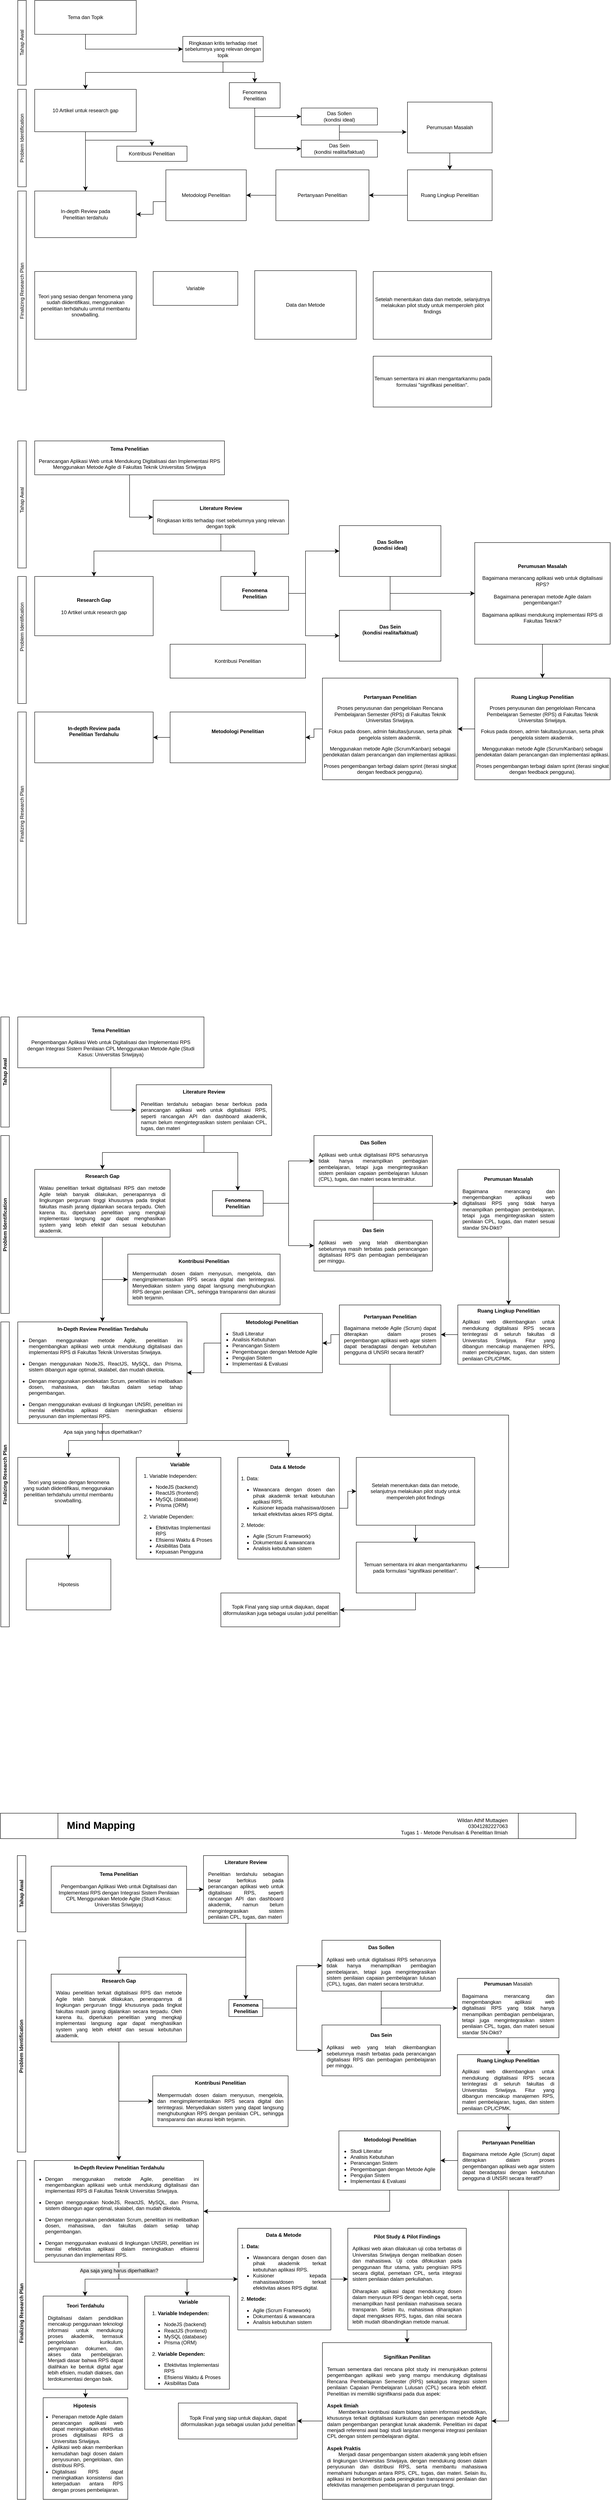 <mxfile version="28.1.1">
  <diagram id="prtHgNgQTEPvFCAcTncT" name="Page-1">
    <mxGraphModel dx="1944" dy="2840" grid="1" gridSize="10" guides="1" tooltips="1" connect="1" arrows="1" fold="1" page="1" pageScale="1" pageWidth="827" pageHeight="1169" background="#ffffff" math="0" shadow="0">
      <root>
        <mxCell id="0" />
        <mxCell id="1" parent="0" />
        <mxCell id="nMN_aLY4Aej-MGy4x1CU-2" value="" style="rounded=0;whiteSpace=wrap;html=1;labelBackgroundColor=none;" parent="1" vertex="1">
          <mxGeometry x="120" y="480" width="20" height="200" as="geometry" />
        </mxCell>
        <mxCell id="nMN_aLY4Aej-MGy4x1CU-3" value="Tahap Awal" style="text;html=1;align=center;verticalAlign=middle;whiteSpace=wrap;rounded=0;rotation=-90;labelBackgroundColor=none;" parent="1" vertex="1">
          <mxGeometry x="83.71" y="569.06" width="92.57" height="21.87" as="geometry" />
        </mxCell>
        <mxCell id="nMN_aLY4Aej-MGy4x1CU-5" value="" style="rounded=0;whiteSpace=wrap;html=1;labelBackgroundColor=none;" parent="1" vertex="1">
          <mxGeometry x="120" y="690" width="20" height="230" as="geometry" />
        </mxCell>
        <mxCell id="nMN_aLY4Aej-MGy4x1CU-6" value="Problem Identification" style="text;html=1;align=center;verticalAlign=middle;whiteSpace=wrap;rounded=0;rotation=-90;labelBackgroundColor=none;" parent="1" vertex="1">
          <mxGeometry x="66.86" y="794.06" width="126.29" height="21.87" as="geometry" />
        </mxCell>
        <mxCell id="nMN_aLY4Aej-MGy4x1CU-9" value="" style="rounded=0;whiteSpace=wrap;html=1;labelBackgroundColor=none;" parent="1" vertex="1">
          <mxGeometry x="120" y="930" width="20" height="470" as="geometry" />
        </mxCell>
        <mxCell id="nMN_aLY4Aej-MGy4x1CU-10" value="Finalizing Research Plan" style="text;html=1;align=center;verticalAlign=middle;whiteSpace=wrap;rounded=0;rotation=-90;labelBackgroundColor=none;" parent="1" vertex="1">
          <mxGeometry x="48.42" y="1154.07" width="163.14" height="21.87" as="geometry" />
        </mxCell>
        <mxCell id="nMN_aLY4Aej-MGy4x1CU-13" value="Tema dan Topik" style="rounded=0;whiteSpace=wrap;html=1;labelBackgroundColor=none;" parent="1" vertex="1">
          <mxGeometry x="160" y="480" width="240" height="80" as="geometry" />
        </mxCell>
        <mxCell id="nMN_aLY4Aej-MGy4x1CU-15" value="Ringkasan kritis terhadap riset sebelumnya yang relevan dengan topik" style="rounded=0;whiteSpace=wrap;html=1;labelBackgroundColor=none;" parent="1" vertex="1">
          <mxGeometry x="510" y="565" width="190" height="60" as="geometry" />
        </mxCell>
        <mxCell id="nMN_aLY4Aej-MGy4x1CU-22" value="10 Artikel untuk research gap" style="rounded=0;whiteSpace=wrap;html=1;labelBackgroundColor=none;" parent="1" vertex="1">
          <mxGeometry x="160" y="690" width="240" height="100" as="geometry" />
        </mxCell>
        <mxCell id="nMN_aLY4Aej-MGy4x1CU-24" value="Fenomena&lt;div&gt;Penelitian&lt;/div&gt;" style="rounded=0;whiteSpace=wrap;html=1;labelBackgroundColor=none;" parent="1" vertex="1">
          <mxGeometry x="620" y="674.06" width="120" height="60" as="geometry" />
        </mxCell>
        <mxCell id="nMN_aLY4Aej-MGy4x1CU-33" value="" style="edgeStyle=segmentEdgeStyle;endArrow=classic;html=1;curved=0;rounded=0;endSize=8;startSize=8;fontSize=12;exitX=0.5;exitY=1;exitDx=0;exitDy=0;entryX=0;entryY=0.5;entryDx=0;entryDy=0;labelBackgroundColor=none;fontColor=default;" parent="1" source="nMN_aLY4Aej-MGy4x1CU-13" target="nMN_aLY4Aej-MGy4x1CU-15" edge="1">
          <mxGeometry width="50" height="50" relative="1" as="geometry">
            <mxPoint x="370" y="600" as="sourcePoint" />
            <mxPoint x="280" y="630" as="targetPoint" />
            <Array as="points">
              <mxPoint x="280" y="595" />
            </Array>
          </mxGeometry>
        </mxCell>
        <mxCell id="nMN_aLY4Aej-MGy4x1CU-35" value="" style="edgeStyle=elbowEdgeStyle;elbow=vertical;endArrow=classic;html=1;curved=0;rounded=0;endSize=8;startSize=8;fontSize=12;exitX=0.5;exitY=1;exitDx=0;exitDy=0;entryX=0.5;entryY=0;entryDx=0;entryDy=0;labelBackgroundColor=none;fontColor=default;" parent="1" source="nMN_aLY4Aej-MGy4x1CU-15" target="nMN_aLY4Aej-MGy4x1CU-22" edge="1">
          <mxGeometry width="50" height="50" relative="1" as="geometry">
            <mxPoint x="370" y="600" as="sourcePoint" />
            <mxPoint x="420" y="550" as="targetPoint" />
            <Array as="points">
              <mxPoint x="520" y="650" />
            </Array>
          </mxGeometry>
        </mxCell>
        <mxCell id="nMN_aLY4Aej-MGy4x1CU-39" value="Das Sollen&lt;div&gt;(kondisi ideal)&lt;/div&gt;" style="rounded=0;whiteSpace=wrap;html=1;labelBackgroundColor=none;" parent="1" vertex="1">
          <mxGeometry x="790" y="734.06" width="180" height="40" as="geometry" />
        </mxCell>
        <mxCell id="nMN_aLY4Aej-MGy4x1CU-40" value="Das Sein&lt;div&gt;(kondisi realita/faktual)&lt;/div&gt;" style="rounded=0;whiteSpace=wrap;html=1;labelBackgroundColor=none;" parent="1" vertex="1">
          <mxGeometry x="790" y="810" width="180" height="40" as="geometry" />
        </mxCell>
        <mxCell id="nMN_aLY4Aej-MGy4x1CU-41" value="" style="edgeStyle=segmentEdgeStyle;endArrow=classic;html=1;curved=0;rounded=0;endSize=8;startSize=8;fontSize=12;exitX=0.5;exitY=1;exitDx=0;exitDy=0;entryX=0;entryY=0.5;entryDx=0;entryDy=0;labelBackgroundColor=none;fontColor=default;" parent="1" source="nMN_aLY4Aej-MGy4x1CU-24" target="nMN_aLY4Aej-MGy4x1CU-39" edge="1">
          <mxGeometry width="50" height="50" relative="1" as="geometry">
            <mxPoint x="740" y="760" as="sourcePoint" />
            <mxPoint x="790" y="760" as="targetPoint" />
            <Array as="points">
              <mxPoint x="680" y="754" />
            </Array>
          </mxGeometry>
        </mxCell>
        <mxCell id="nMN_aLY4Aej-MGy4x1CU-44" value="" style="edgeStyle=elbowEdgeStyle;elbow=vertical;endArrow=classic;html=1;curved=0;rounded=0;endSize=8;startSize=8;fontSize=12;entryX=0;entryY=0.5;entryDx=0;entryDy=0;labelBackgroundColor=none;fontColor=default;" parent="1" target="nMN_aLY4Aej-MGy4x1CU-40" edge="1">
          <mxGeometry width="50" height="50" relative="1" as="geometry">
            <mxPoint x="680" y="750" as="sourcePoint" />
            <mxPoint x="730" y="850" as="targetPoint" />
            <Array as="points">
              <mxPoint x="740" y="830" />
            </Array>
          </mxGeometry>
        </mxCell>
        <mxCell id="nMN_aLY4Aej-MGy4x1CU-48" value="" style="edgeStyle=elbowEdgeStyle;elbow=vertical;endArrow=classic;html=1;curved=0;rounded=0;endSize=8;startSize=8;fontSize=12;entryX=0.5;entryY=0;entryDx=0;entryDy=0;exitX=0.5;exitY=1;exitDx=0;exitDy=0;labelBackgroundColor=none;fontColor=default;" parent="1" source="nMN_aLY4Aej-MGy4x1CU-15" target="nMN_aLY4Aej-MGy4x1CU-24" edge="1">
          <mxGeometry width="50" height="50" relative="1" as="geometry">
            <mxPoint x="600" y="630" as="sourcePoint" />
            <mxPoint x="680" y="660" as="targetPoint" />
            <Array as="points">
              <mxPoint x="640" y="650" />
            </Array>
          </mxGeometry>
        </mxCell>
        <mxCell id="nMN_aLY4Aej-MGy4x1CU-49" value="Perumusan Masalah" style="rounded=0;whiteSpace=wrap;html=1;labelBackgroundColor=none;" parent="1" vertex="1">
          <mxGeometry x="1041" y="720" width="200" height="120" as="geometry" />
        </mxCell>
        <mxCell id="nMN_aLY4Aej-MGy4x1CU-53" value="" style="edgeStyle=segmentEdgeStyle;endArrow=classic;html=1;curved=0;rounded=0;endSize=8;startSize=8;fontSize=12;exitX=0.5;exitY=1;exitDx=0;exitDy=0;entryX=-0.011;entryY=0.59;entryDx=0;entryDy=0;entryPerimeter=0;labelBackgroundColor=none;fontColor=default;" parent="1" source="nMN_aLY4Aej-MGy4x1CU-39" target="nMN_aLY4Aej-MGy4x1CU-49" edge="1">
          <mxGeometry width="50" height="50" relative="1" as="geometry">
            <mxPoint x="880" y="870" as="sourcePoint" />
            <mxPoint x="1090" y="791" as="targetPoint" />
            <Array as="points">
              <mxPoint x="880" y="791" />
            </Array>
          </mxGeometry>
        </mxCell>
        <mxCell id="nMN_aLY4Aej-MGy4x1CU-56" value="Kontribusi Penelitian" style="rounded=0;whiteSpace=wrap;html=1;labelBackgroundColor=none;" parent="1" vertex="1">
          <mxGeometry x="354" y="824.06" width="166" height="35.94" as="geometry" />
        </mxCell>
        <mxCell id="nMN_aLY4Aej-MGy4x1CU-58" value="" style="edgeStyle=segmentEdgeStyle;endArrow=classic;html=1;curved=0;rounded=0;endSize=8;startSize=8;fontSize=12;exitX=0.5;exitY=1;exitDx=0;exitDy=0;entryX=0.5;entryY=0;entryDx=0;entryDy=0;labelBackgroundColor=none;fontColor=default;" parent="1" source="nMN_aLY4Aej-MGy4x1CU-22" target="nMN_aLY4Aej-MGy4x1CU-56" edge="1">
          <mxGeometry width="50" height="50" relative="1" as="geometry">
            <mxPoint x="440" y="1060" as="sourcePoint" />
            <mxPoint x="490" y="1010" as="targetPoint" />
            <Array as="points">
              <mxPoint x="280" y="810" />
              <mxPoint x="437" y="810" />
            </Array>
          </mxGeometry>
        </mxCell>
        <mxCell id="nMN_aLY4Aej-MGy4x1CU-59" value="In-depth Review pada&lt;div&gt;Penelitian terdahulu&lt;/div&gt;" style="rounded=0;whiteSpace=wrap;html=1;labelBackgroundColor=none;" parent="1" vertex="1">
          <mxGeometry x="160" y="930" width="240" height="110" as="geometry" />
        </mxCell>
        <mxCell id="nMN_aLY4Aej-MGy4x1CU-60" value="" style="endArrow=classic;html=1;rounded=0;fontSize=12;startSize=8;endSize=8;curved=1;exitX=0.5;exitY=1;exitDx=0;exitDy=0;entryX=0.5;entryY=0;entryDx=0;entryDy=0;labelBackgroundColor=none;fontColor=default;" parent="1" source="nMN_aLY4Aej-MGy4x1CU-22" target="nMN_aLY4Aej-MGy4x1CU-59" edge="1">
          <mxGeometry width="50" height="50" relative="1" as="geometry">
            <mxPoint x="350" y="920" as="sourcePoint" />
            <mxPoint x="400" y="870" as="targetPoint" />
          </mxGeometry>
        </mxCell>
        <mxCell id="nMN_aLY4Aej-MGy4x1CU-62" value="Metodologi Penelitian" style="rounded=0;whiteSpace=wrap;html=1;labelBackgroundColor=none;" parent="1" vertex="1">
          <mxGeometry x="470" y="880" width="190" height="120" as="geometry" />
        </mxCell>
        <mxCell id="nMN_aLY4Aej-MGy4x1CU-63" value="" style="edgeStyle=segmentEdgeStyle;endArrow=classic;html=1;curved=0;rounded=0;endSize=8;startSize=8;fontSize=12;entryX=1;entryY=0.5;entryDx=0;entryDy=0;exitX=0;exitY=0.5;exitDx=0;exitDy=0;labelBackgroundColor=none;fontColor=default;" parent="1" source="nMN_aLY4Aej-MGy4x1CU-62" target="nMN_aLY4Aej-MGy4x1CU-59" edge="1">
          <mxGeometry width="50" height="50" relative="1" as="geometry">
            <mxPoint x="630" y="960" as="sourcePoint" />
            <mxPoint x="680" y="910" as="targetPoint" />
            <Array as="points">
              <mxPoint x="440" y="955" />
              <mxPoint x="440" y="985" />
            </Array>
          </mxGeometry>
        </mxCell>
        <mxCell id="nMN_aLY4Aej-MGy4x1CU-66" value="" style="endArrow=none;html=1;rounded=0;fontSize=12;startSize=8;endSize=8;curved=1;exitX=0.5;exitY=1;exitDx=0;exitDy=0;entryX=0.5;entryY=0;entryDx=0;entryDy=0;labelBackgroundColor=none;fontColor=default;" parent="1" source="nMN_aLY4Aej-MGy4x1CU-39" target="nMN_aLY4Aej-MGy4x1CU-40" edge="1">
          <mxGeometry width="50" height="50" relative="1" as="geometry">
            <mxPoint x="1000" y="690" as="sourcePoint" />
            <mxPoint x="1050" y="640" as="targetPoint" />
          </mxGeometry>
        </mxCell>
        <mxCell id="nMN_aLY4Aej-MGy4x1CU-68" value="Ruang Lingkup Penelitian" style="rounded=0;whiteSpace=wrap;html=1;labelBackgroundColor=none;" parent="1" vertex="1">
          <mxGeometry x="1041" y="880" width="200" height="120" as="geometry" />
        </mxCell>
        <mxCell id="nMN_aLY4Aej-MGy4x1CU-70" value="" style="endArrow=classic;html=1;rounded=0;fontSize=12;startSize=8;endSize=8;curved=1;exitX=0.5;exitY=1;exitDx=0;exitDy=0;labelBackgroundColor=none;fontColor=default;" parent="1" source="nMN_aLY4Aej-MGy4x1CU-49" target="nMN_aLY4Aej-MGy4x1CU-68" edge="1">
          <mxGeometry width="50" height="50" relative="1" as="geometry">
            <mxPoint x="1110" y="760" as="sourcePoint" />
            <mxPoint x="1160" y="710" as="targetPoint" />
          </mxGeometry>
        </mxCell>
        <mxCell id="nMN_aLY4Aej-MGy4x1CU-71" value="Pertanyaan Penelitian" style="rounded=0;whiteSpace=wrap;html=1;labelBackgroundColor=none;" parent="1" vertex="1">
          <mxGeometry x="730" y="880" width="220" height="120" as="geometry" />
        </mxCell>
        <mxCell id="nMN_aLY4Aej-MGy4x1CU-72" value="" style="endArrow=classic;html=1;rounded=0;fontSize=12;startSize=8;endSize=8;curved=1;exitX=0;exitY=0.5;exitDx=0;exitDy=0;entryX=1;entryY=0.5;entryDx=0;entryDy=0;labelBackgroundColor=none;fontColor=default;" parent="1" source="nMN_aLY4Aej-MGy4x1CU-68" target="nMN_aLY4Aej-MGy4x1CU-71" edge="1">
          <mxGeometry width="50" height="50" relative="1" as="geometry">
            <mxPoint x="960" y="840" as="sourcePoint" />
            <mxPoint x="1010" y="790" as="targetPoint" />
          </mxGeometry>
        </mxCell>
        <mxCell id="nMN_aLY4Aej-MGy4x1CU-73" value="" style="endArrow=classic;html=1;rounded=0;fontSize=12;startSize=8;endSize=8;curved=1;exitX=0;exitY=0.5;exitDx=0;exitDy=0;entryX=1;entryY=0.5;entryDx=0;entryDy=0;labelBackgroundColor=none;fontColor=default;" parent="1" source="nMN_aLY4Aej-MGy4x1CU-71" target="nMN_aLY4Aej-MGy4x1CU-62" edge="1">
          <mxGeometry width="50" height="50" relative="1" as="geometry">
            <mxPoint x="810" y="840" as="sourcePoint" />
            <mxPoint x="860" y="790" as="targetPoint" />
          </mxGeometry>
        </mxCell>
        <mxCell id="nMN_aLY4Aej-MGy4x1CU-74" value="" style="rounded=0;whiteSpace=wrap;html=1;labelBackgroundColor=none;" parent="1" vertex="1">
          <mxGeometry x="120.01" y="1520" width="20" height="300" as="geometry" />
        </mxCell>
        <mxCell id="nMN_aLY4Aej-MGy4x1CU-75" value="Tahap Awal" style="text;html=1;align=center;verticalAlign=middle;whiteSpace=wrap;rounded=0;rotation=-90;labelBackgroundColor=none;" parent="1" vertex="1">
          <mxGeometry x="83.72" y="1649.06" width="92.57" height="21.87" as="geometry" />
        </mxCell>
        <mxCell id="nMN_aLY4Aej-MGy4x1CU-76" value="" style="rounded=0;whiteSpace=wrap;html=1;labelBackgroundColor=none;" parent="1" vertex="1">
          <mxGeometry x="120.01" y="1840" width="20" height="300" as="geometry" />
        </mxCell>
        <mxCell id="nMN_aLY4Aej-MGy4x1CU-77" value="Problem Identification" style="text;html=1;align=center;verticalAlign=middle;whiteSpace=wrap;rounded=0;rotation=-90;labelBackgroundColor=none;" parent="1" vertex="1">
          <mxGeometry x="66.86" y="1948.13" width="126.29" height="21.87" as="geometry" />
        </mxCell>
        <mxCell id="nMN_aLY4Aej-MGy4x1CU-78" value="" style="rounded=0;whiteSpace=wrap;html=1;labelBackgroundColor=none;" parent="1" vertex="1">
          <mxGeometry x="120.01" y="2160" width="20" height="500" as="geometry" />
        </mxCell>
        <mxCell id="nMN_aLY4Aej-MGy4x1CU-79" value="Finalizing Research Plan" style="text;html=1;align=center;verticalAlign=middle;whiteSpace=wrap;rounded=0;rotation=-90;labelBackgroundColor=none;" parent="1" vertex="1">
          <mxGeometry x="48.44" y="2389.07" width="163.14" height="21.87" as="geometry" />
        </mxCell>
        <mxCell id="nMN_aLY4Aej-MGy4x1CU-80" value="&lt;div&gt;&lt;b&gt;Tema Penelitian&lt;/b&gt;&lt;/div&gt;&lt;div&gt;&lt;br&gt;&lt;/div&gt;Perancangan Aplikasi Web untuk Mendukung Digitalisasi dan Implementasi RPS Menggunakan Metode Agile di Fakultas Teknik Universitas Sriwijaya" style="rounded=0;whiteSpace=wrap;html=1;labelBackgroundColor=none;" parent="1" vertex="1">
          <mxGeometry x="160" y="1520" width="448.44" height="80" as="geometry" />
        </mxCell>
        <mxCell id="nMN_aLY4Aej-MGy4x1CU-81" value="&lt;div&gt;&lt;b&gt;Literature Review&lt;/b&gt;&lt;/div&gt;&lt;div&gt;&lt;br&gt;&lt;/div&gt;Ringkasan kritis terhadap riset sebelumnya yang relevan dengan topik" style="rounded=0;whiteSpace=wrap;html=1;labelBackgroundColor=none;" parent="1" vertex="1">
          <mxGeometry x="440" y="1660" width="320" height="80" as="geometry" />
        </mxCell>
        <mxCell id="nMN_aLY4Aej-MGy4x1CU-82" value="&lt;div&gt;&lt;b&gt;Research Gap&lt;/b&gt;&lt;/div&gt;&lt;div&gt;&lt;br&gt;&lt;/div&gt;10 Artikel untuk research gap" style="rounded=0;whiteSpace=wrap;html=1;labelBackgroundColor=none;" parent="1" vertex="1">
          <mxGeometry x="160" y="1840" width="280" height="140" as="geometry" />
        </mxCell>
        <mxCell id="nMN_aLY4Aej-MGy4x1CU-84" value="" style="edgeStyle=segmentEdgeStyle;endArrow=classic;html=1;curved=0;rounded=0;endSize=8;startSize=8;fontSize=12;exitX=0.5;exitY=1;exitDx=0;exitDy=0;entryX=0;entryY=0.5;entryDx=0;entryDy=0;labelBackgroundColor=none;fontColor=default;" parent="1" source="nMN_aLY4Aej-MGy4x1CU-80" target="nMN_aLY4Aej-MGy4x1CU-81" edge="1">
          <mxGeometry width="50" height="50" relative="1" as="geometry">
            <mxPoint x="361.56" y="1640" as="sourcePoint" />
            <mxPoint x="271.56" y="1670" as="targetPoint" />
            <Array as="points">
              <mxPoint x="384" y="1700" />
            </Array>
          </mxGeometry>
        </mxCell>
        <mxCell id="nMN_aLY4Aej-MGy4x1CU-85" value="" style="edgeStyle=elbowEdgeStyle;elbow=vertical;endArrow=classic;html=1;curved=0;rounded=0;endSize=8;startSize=8;fontSize=12;exitX=0.5;exitY=1;exitDx=0;exitDy=0;entryX=0.5;entryY=0;entryDx=0;entryDy=0;labelBackgroundColor=none;fontColor=default;" parent="1" source="nMN_aLY4Aej-MGy4x1CU-81" target="nMN_aLY4Aej-MGy4x1CU-82" edge="1">
          <mxGeometry width="50" height="50" relative="1" as="geometry">
            <mxPoint x="361.56" y="1640" as="sourcePoint" />
            <mxPoint x="411.56" y="1590" as="targetPoint" />
            <Array as="points">
              <mxPoint x="460" y="1780" />
            </Array>
          </mxGeometry>
        </mxCell>
        <mxCell id="nMN_aLY4Aej-MGy4x1CU-86" value="&lt;b&gt;Das Sollen&lt;/b&gt;&lt;div&gt;&lt;b&gt;(kondisi ideal)&lt;/b&gt;&lt;/div&gt;&lt;div&gt;&lt;b&gt;&lt;br&gt;&lt;/b&gt;&lt;/div&gt;&lt;div&gt;&lt;b&gt;&lt;br&gt;&lt;/b&gt;&lt;/div&gt;" style="rounded=0;whiteSpace=wrap;html=1;labelBackgroundColor=none;" parent="1" vertex="1">
          <mxGeometry x="880" y="1720" width="240" height="120" as="geometry" />
        </mxCell>
        <mxCell id="nMN_aLY4Aej-MGy4x1CU-87" value="&lt;b&gt;Das Sein&lt;/b&gt;&lt;div&gt;&lt;b&gt;(kondisi realita/faktual)&lt;/b&gt;&lt;/div&gt;&lt;div&gt;&lt;b&gt;&lt;br&gt;&lt;/b&gt;&lt;/div&gt;&lt;div&gt;&lt;b&gt;&lt;br&gt;&lt;/b&gt;&lt;/div&gt;" style="rounded=0;whiteSpace=wrap;html=1;labelBackgroundColor=none;" parent="1" vertex="1">
          <mxGeometry x="880" y="1920" width="240" height="120" as="geometry" />
        </mxCell>
        <mxCell id="nMN_aLY4Aej-MGy4x1CU-121" value="" style="edgeStyle=none;curved=1;rounded=0;orthogonalLoop=1;jettySize=auto;html=1;fontSize=12;startSize=8;endSize=8;labelBackgroundColor=none;fontColor=default;" parent="1" source="nMN_aLY4Aej-MGy4x1CU-91" target="nMN_aLY4Aej-MGy4x1CU-100" edge="1">
          <mxGeometry relative="1" as="geometry" />
        </mxCell>
        <mxCell id="nMN_aLY4Aej-MGy4x1CU-91" value="&lt;div&gt;&lt;b&gt;Perumusan Masalah&lt;/b&gt;&lt;/div&gt;&lt;div&gt;&lt;br&gt;&lt;/div&gt;&lt;div&gt;Bagaimana merancang aplikasi web untuk digitalisasi RPS?&lt;/div&gt;&lt;div&gt;&lt;br&gt;&lt;/div&gt;&lt;div&gt;Bagaimana penerapan metode Agile dalam pengembangan?&lt;/div&gt;&lt;div&gt;&lt;br&gt;&lt;/div&gt;&lt;div&gt;Bagaimana aplikasi mendukung implementasi RPS di Fakultas Teknik?&lt;/div&gt;" style="rounded=0;whiteSpace=wrap;html=1;labelBackgroundColor=none;" parent="1" vertex="1">
          <mxGeometry x="1200" y="1760" width="320" height="240" as="geometry" />
        </mxCell>
        <mxCell id="nMN_aLY4Aej-MGy4x1CU-93" value="Kontribusi Penelitian" style="rounded=0;whiteSpace=wrap;html=1;labelBackgroundColor=none;" parent="1" vertex="1">
          <mxGeometry x="480" y="2000" width="320" height="80" as="geometry" />
        </mxCell>
        <mxCell id="nMN_aLY4Aej-MGy4x1CU-95" value="&lt;b&gt;In-depth Review pada&lt;/b&gt;&lt;div&gt;&lt;b&gt;Penelitian Terdahulu&lt;/b&gt;&lt;/div&gt;&lt;div&gt;&lt;b&gt;&lt;br&gt;&lt;/b&gt;&lt;/div&gt;&lt;div&gt;&lt;b&gt;&lt;br&gt;&lt;/b&gt;&lt;/div&gt;" style="rounded=0;whiteSpace=wrap;html=1;labelBackgroundColor=none;" parent="1" vertex="1">
          <mxGeometry x="160" y="2160" width="280" height="120" as="geometry" />
        </mxCell>
        <mxCell id="nMN_aLY4Aej-MGy4x1CU-97" value="&lt;b&gt;Metodologi Penelitian&lt;/b&gt;&lt;div&gt;&lt;br&gt;&lt;/div&gt;&lt;div&gt;&lt;br&gt;&lt;/div&gt;" style="rounded=0;whiteSpace=wrap;html=1;labelBackgroundColor=none;" parent="1" vertex="1">
          <mxGeometry x="480" y="2160" width="320" height="120" as="geometry" />
        </mxCell>
        <mxCell id="nMN_aLY4Aej-MGy4x1CU-98" value="" style="edgeStyle=segmentEdgeStyle;endArrow=classic;html=1;curved=0;rounded=0;endSize=8;startSize=8;fontSize=12;entryX=1;entryY=0.5;entryDx=0;entryDy=0;exitX=0;exitY=0.5;exitDx=0;exitDy=0;labelBackgroundColor=none;fontColor=default;" parent="1" source="nMN_aLY4Aej-MGy4x1CU-97" target="nMN_aLY4Aej-MGy4x1CU-95" edge="1">
          <mxGeometry width="50" height="50" relative="1" as="geometry">
            <mxPoint x="621.56" y="2020" as="sourcePoint" />
            <mxPoint x="671.56" y="1970" as="targetPoint" />
            <Array as="points">
              <mxPoint x="480" y="2220" />
              <mxPoint x="480" y="2220" />
            </Array>
          </mxGeometry>
        </mxCell>
        <mxCell id="nMN_aLY4Aej-MGy4x1CU-100" value="&lt;p data-pm-slice=&quot;0 0 []&quot;&gt;&lt;br&gt;&lt;/p&gt;&lt;p data-pm-slice=&quot;0 0 []&quot;&gt;&lt;b&gt;Ruang Lingkup Penelitian&lt;/b&gt;&lt;/p&gt;&lt;p data-pm-slice=&quot;0 0 []&quot;&gt;Proses penyusunan dan pengelolaan Rencana Pembelajaran Semester (RPS) di Fakultas Teknik Universitas Sriwijaya.&lt;/p&gt;&lt;p&gt;&lt;/p&gt;&lt;p&gt;Fokus pada dosen, admin fakultas/jurusan, serta pihak pengelola sistem akademik.&lt;/p&gt;&lt;p&gt;&lt;/p&gt;&lt;p&gt;Menggunakan metode Agile (Scrum/Kanban) sebagai pendekatan dalam perancangan dan implementasi aplikasi.&lt;/p&gt;&lt;p&gt;&lt;/p&gt;&lt;p&gt;Proses pengembangan terbagi dalam sprint (iterasi singkat dengan feedback pengguna).&lt;/p&gt;" style="rounded=0;whiteSpace=wrap;html=1;labelBackgroundColor=none;" parent="1" vertex="1">
          <mxGeometry x="1200" y="2080" width="320" height="240" as="geometry" />
        </mxCell>
        <mxCell id="nMN_aLY4Aej-MGy4x1CU-102" value="&lt;p data-pm-slice=&quot;0 0 []&quot;&gt;&lt;br&gt;&lt;/p&gt;&lt;p data-pm-slice=&quot;0 0 []&quot;&gt;&lt;b&gt;Pertanyaan Penelitian&lt;/b&gt;&lt;/p&gt;&lt;p data-pm-slice=&quot;0 0 []&quot;&gt;Proses penyusunan dan pengelolaan Rencana Pembelajaran Semester (RPS) di Fakultas Teknik Universitas Sriwijaya.&lt;/p&gt;&lt;p&gt;&lt;/p&gt;&lt;p&gt;Fokus pada dosen, admin fakultas/jurusan, serta pihak pengelola sistem akademik.&lt;/p&gt;&lt;p&gt;&lt;/p&gt;&lt;p&gt;Menggunakan metode Agile (Scrum/Kanban) sebagai pendekatan dalam perancangan dan implementasi aplikasi.&lt;/p&gt;&lt;p&gt;&lt;/p&gt;&lt;p&gt;Proses pengembangan terbagi dalam sprint (iterasi singkat dengan feedback pengguna).&lt;/p&gt;" style="rounded=0;whiteSpace=wrap;html=1;labelBackgroundColor=none;" parent="1" vertex="1">
          <mxGeometry x="840" y="2080" width="320" height="240" as="geometry" />
        </mxCell>
        <mxCell id="nMN_aLY4Aej-MGy4x1CU-103" value="" style="endArrow=classic;html=1;rounded=0;fontSize=12;startSize=8;endSize=8;curved=1;exitX=0;exitY=0.5;exitDx=0;exitDy=0;entryX=1;entryY=0.5;entryDx=0;entryDy=0;labelBackgroundColor=none;fontColor=default;" parent="1" source="nMN_aLY4Aej-MGy4x1CU-100" target="nMN_aLY4Aej-MGy4x1CU-102" edge="1">
          <mxGeometry width="50" height="50" relative="1" as="geometry">
            <mxPoint x="951.56" y="1900" as="sourcePoint" />
            <mxPoint x="1001.56" y="1850" as="targetPoint" />
          </mxGeometry>
        </mxCell>
        <mxCell id="nMN_aLY4Aej-MGy4x1CU-104" value="" style="endArrow=classic;html=1;rounded=0;fontSize=12;startSize=8;endSize=8;exitX=0;exitY=0.5;exitDx=0;exitDy=0;entryX=1;entryY=0.5;entryDx=0;entryDy=0;edgeStyle=orthogonalEdgeStyle;labelBackgroundColor=none;fontColor=default;" parent="1" source="nMN_aLY4Aej-MGy4x1CU-102" target="nMN_aLY4Aej-MGy4x1CU-97" edge="1">
          <mxGeometry width="50" height="50" relative="1" as="geometry">
            <mxPoint x="801.56" y="1900" as="sourcePoint" />
            <mxPoint x="851.56" y="1850" as="targetPoint" />
          </mxGeometry>
        </mxCell>
        <mxCell id="nMN_aLY4Aej-MGy4x1CU-83" value="&lt;b&gt;Fenomena&lt;/b&gt;&lt;div&gt;&lt;b&gt;Penelitian&lt;/b&gt;&lt;/div&gt;" style="rounded=0;whiteSpace=wrap;html=1;labelBackgroundColor=none;" parent="1" vertex="1">
          <mxGeometry x="600" y="1840" width="160" height="80" as="geometry" />
        </mxCell>
        <mxCell id="nMN_aLY4Aej-MGy4x1CU-112" value="" style="edgeStyle=segmentEdgeStyle;endArrow=classic;html=1;curved=0;rounded=0;endSize=8;startSize=8;fontSize=12;exitX=0.5;exitY=1;exitDx=0;exitDy=0;entryX=0.5;entryY=0;entryDx=0;entryDy=0;labelBackgroundColor=none;fontColor=default;" parent="1" source="nMN_aLY4Aej-MGy4x1CU-81" target="nMN_aLY4Aej-MGy4x1CU-83" edge="1">
          <mxGeometry width="50" height="50" relative="1" as="geometry">
            <mxPoint x="610" y="1800" as="sourcePoint" />
            <mxPoint x="660" y="1750" as="targetPoint" />
            <Array as="points">
              <mxPoint x="600" y="1780" />
              <mxPoint x="680" y="1780" />
            </Array>
          </mxGeometry>
        </mxCell>
        <mxCell id="nMN_aLY4Aej-MGy4x1CU-114" value="" style="edgeStyle=segmentEdgeStyle;endArrow=classic;html=1;curved=0;rounded=0;endSize=8;startSize=8;fontSize=12;exitX=1;exitY=0.5;exitDx=0;exitDy=0;entryX=0;entryY=0.5;entryDx=0;entryDy=0;labelBackgroundColor=none;fontColor=default;" parent="1" source="nMN_aLY4Aej-MGy4x1CU-83" target="nMN_aLY4Aej-MGy4x1CU-86" edge="1">
          <mxGeometry width="50" height="50" relative="1" as="geometry">
            <mxPoint x="890" y="1930" as="sourcePoint" />
            <mxPoint x="840" y="1820" as="targetPoint" />
            <Array as="points">
              <mxPoint x="800" y="1880" />
              <mxPoint x="800" y="1780" />
            </Array>
          </mxGeometry>
        </mxCell>
        <mxCell id="nMN_aLY4Aej-MGy4x1CU-115" value="" style="edgeStyle=segmentEdgeStyle;endArrow=classic;html=1;curved=0;rounded=0;endSize=8;startSize=8;fontSize=12;exitX=1;exitY=0.5;exitDx=0;exitDy=0;entryX=0;entryY=0.5;entryDx=0;entryDy=0;labelBackgroundColor=none;fontColor=default;" parent="1" source="nMN_aLY4Aej-MGy4x1CU-83" target="nMN_aLY4Aej-MGy4x1CU-87" edge="1">
          <mxGeometry width="50" height="50" relative="1" as="geometry">
            <mxPoint x="890" y="1930" as="sourcePoint" />
            <mxPoint x="940" y="1880" as="targetPoint" />
            <Array as="points">
              <mxPoint x="800" y="1880" />
              <mxPoint x="800" y="1980" />
            </Array>
          </mxGeometry>
        </mxCell>
        <mxCell id="nMN_aLY4Aej-MGy4x1CU-116" value="" style="edgeStyle=segmentEdgeStyle;endArrow=classic;html=1;curved=0;rounded=0;endSize=8;startSize=8;fontSize=12;exitX=0.5;exitY=0;exitDx=0;exitDy=0;labelBackgroundColor=none;fontColor=default;" parent="1" source="nMN_aLY4Aej-MGy4x1CU-87" target="nMN_aLY4Aej-MGy4x1CU-91" edge="1">
          <mxGeometry width="50" height="50" relative="1" as="geometry">
            <mxPoint x="890" y="1930" as="sourcePoint" />
            <mxPoint x="1160" y="1880" as="targetPoint" />
            <Array as="points">
              <mxPoint x="1000" y="1880" />
            </Array>
          </mxGeometry>
        </mxCell>
        <mxCell id="nMN_aLY4Aej-MGy4x1CU-117" value="" style="endArrow=none;html=1;rounded=0;fontSize=12;startSize=8;endSize=8;curved=1;labelBackgroundColor=none;fontColor=default;" parent="1" source="nMN_aLY4Aej-MGy4x1CU-87" target="nMN_aLY4Aej-MGy4x1CU-86" edge="1">
          <mxGeometry width="50" height="50" relative="1" as="geometry">
            <mxPoint x="890" y="1930" as="sourcePoint" />
            <mxPoint x="940" y="1850" as="targetPoint" />
          </mxGeometry>
        </mxCell>
        <mxCell id="nMN_aLY4Aej-MGy4x1CU-122" style="edgeStyle=none;curved=1;rounded=0;orthogonalLoop=1;jettySize=auto;html=1;exitX=0.5;exitY=1;exitDx=0;exitDy=0;fontSize=12;startSize=8;endSize=8;labelBackgroundColor=none;fontColor=default;" parent="1" source="nMN_aLY4Aej-MGy4x1CU-91" target="nMN_aLY4Aej-MGy4x1CU-91" edge="1">
          <mxGeometry relative="1" as="geometry" />
        </mxCell>
        <mxCell id="2Rb1Rq0uL14Hy_rAvJgN-1" value="Teori yang sesiao dengan fenomena yang sudah diidentifikasi, menggunakan penelitian terhdahulu umntul membantu snowballing." style="rounded=0;whiteSpace=wrap;html=1;labelBackgroundColor=none;" parent="1" vertex="1">
          <mxGeometry x="160" y="1120" width="240" height="160" as="geometry" />
        </mxCell>
        <mxCell id="2Rb1Rq0uL14Hy_rAvJgN-2" value="Temuan sementara ini akan mengantarkanmu pada formulasi &quot;signifikasi penelitian&quot;." style="rounded=0;whiteSpace=wrap;html=1;labelBackgroundColor=none;" parent="1" vertex="1">
          <mxGeometry x="960" y="1320" width="280" height="120" as="geometry" />
        </mxCell>
        <mxCell id="2Rb1Rq0uL14Hy_rAvJgN-3" value="Variable" style="rounded=0;whiteSpace=wrap;html=1;labelBackgroundColor=none;" parent="1" vertex="1">
          <mxGeometry x="440" y="1120" width="200" height="80" as="geometry" />
        </mxCell>
        <mxCell id="2Rb1Rq0uL14Hy_rAvJgN-4" value="Data dan Metode" style="rounded=0;whiteSpace=wrap;html=1;labelBackgroundColor=none;" parent="1" vertex="1">
          <mxGeometry x="680" y="1117.97" width="240" height="162.03" as="geometry" />
        </mxCell>
        <mxCell id="2Rb1Rq0uL14Hy_rAvJgN-5" value="Setelah menentukan data dan metode, selanjutnya melakukan pilot study untuk memperoleh pilot findings" style="rounded=0;whiteSpace=wrap;html=1;labelBackgroundColor=none;" parent="1" vertex="1">
          <mxGeometry x="960" y="1120" width="280" height="160" as="geometry" />
        </mxCell>
        <mxCell id="2Rb1Rq0uL14Hy_rAvJgN-6" value="" style="rounded=0;whiteSpace=wrap;html=1;labelBackgroundColor=none;" parent="1" vertex="1">
          <mxGeometry x="80" y="2880" width="20" height="260" as="geometry" />
        </mxCell>
        <mxCell id="2Rb1Rq0uL14Hy_rAvJgN-7" value="Tahap Awal" style="text;html=1;align=center;verticalAlign=middle;whiteSpace=wrap;rounded=0;rotation=-90;fontStyle=1;labelBackgroundColor=none;" parent="1" vertex="1">
          <mxGeometry x="43.72" y="2999.06" width="92.57" height="21.87" as="geometry" />
        </mxCell>
        <mxCell id="2Rb1Rq0uL14Hy_rAvJgN-12" value="&lt;div&gt;&lt;b&gt;Tema Penelitian&lt;/b&gt;&lt;/div&gt;&lt;div&gt;&lt;br&gt;&lt;/div&gt;Pengembangan Aplikasi Web untuk Digitalisasi dan Implementasi RPS dengan Integrasi Sistem Penilaian CPL Menggunakan Metode Agile (Studi Kasus: Universitas Sriwijaya)" style="rounded=0;whiteSpace=wrap;html=1;spacingLeft=10;spacingRight=10;labelBackgroundColor=none;" parent="1" vertex="1">
          <mxGeometry x="120" y="2880" width="440" height="120" as="geometry" />
        </mxCell>
        <mxCell id="2Rb1Rq0uL14Hy_rAvJgN-13" value="&lt;div&gt;&lt;b&gt;Literature Review&lt;/b&gt;&lt;/div&gt;&lt;div&gt;&lt;br&gt;&lt;/div&gt;&lt;div style=&quot;text-align: justify;&quot;&gt;&lt;span style=&quot;background-color: transparent; color: light-dark(rgb(0, 0, 0), rgb(255, 255, 255));&quot;&gt;Penelitian terdahulu sebagian besar berfokus pada perancangan aplikasi web untuk digitalisasi RPS, seperti rancangan API dan dashboard akademik, namun belum mengintegrasikan sistem penilaian CPL, tugas, dan materi&lt;/span&gt;&lt;/div&gt;" style="rounded=0;whiteSpace=wrap;html=1;spacingLeft=10;spacingRight=10;labelBackgroundColor=none;" parent="1" vertex="1">
          <mxGeometry x="400" y="3040" width="320" height="120" as="geometry" />
        </mxCell>
        <mxCell id="2Rb1Rq0uL14Hy_rAvJgN-14" value="&lt;div style=&quot;&quot;&gt;&lt;div&gt;&lt;b&gt;Research Gap&lt;/b&gt;&lt;/div&gt;&lt;div&gt;&lt;b&gt;&lt;br&gt;&lt;/b&gt;&lt;/div&gt;&lt;div style=&quot;text-align: justify;&quot;&gt;Walau penelitian terkait digitalisasi RPS dan metode Agile telah banyak dilakukan, penerapannya di lingkungan perguruan tinggi khususnya pada tingkat fakultas masih jarang dijalankan secara terpadu. Oleh karena itu, diperlukan penelitian yang mengkaji implementasi langsung agar dapat menghasilkan system yang lebih efektif dan sesuai kebutuhan akademik.&lt;/div&gt;&lt;/div&gt;" style="rounded=0;whiteSpace=wrap;html=1;spacingLeft=10;spacingRight=10;labelBackgroundColor=none;" parent="1" vertex="1">
          <mxGeometry x="160" y="3240" width="320" height="160" as="geometry" />
        </mxCell>
        <mxCell id="2Rb1Rq0uL14Hy_rAvJgN-15" value="" style="edgeStyle=segmentEdgeStyle;endArrow=classic;html=1;curved=0;rounded=0;endSize=8;startSize=8;fontSize=12;exitX=0.5;exitY=1;exitDx=0;exitDy=0;entryX=0;entryY=0.5;entryDx=0;entryDy=0;labelBackgroundColor=none;fontColor=default;" parent="1" source="2Rb1Rq0uL14Hy_rAvJgN-12" target="2Rb1Rq0uL14Hy_rAvJgN-13" edge="1">
          <mxGeometry width="50" height="50" relative="1" as="geometry">
            <mxPoint x="323.12" y="3080" as="sourcePoint" />
            <mxPoint x="233.12" y="3110" as="targetPoint" />
            <Array as="points">
              <mxPoint x="340" y="3100" />
            </Array>
          </mxGeometry>
        </mxCell>
        <mxCell id="2Rb1Rq0uL14Hy_rAvJgN-16" value="" style="edgeStyle=elbowEdgeStyle;elbow=vertical;endArrow=classic;html=1;curved=0;rounded=0;endSize=8;startSize=8;fontSize=12;exitX=0.5;exitY=1;exitDx=0;exitDy=0;entryX=0.5;entryY=0;entryDx=0;entryDy=0;labelBackgroundColor=none;fontColor=default;" parent="1" source="2Rb1Rq0uL14Hy_rAvJgN-13" target="2Rb1Rq0uL14Hy_rAvJgN-14" edge="1">
          <mxGeometry width="50" height="50" relative="1" as="geometry">
            <mxPoint x="323.12" y="3080" as="sourcePoint" />
            <mxPoint x="373.12" y="3030" as="targetPoint" />
            <Array as="points" />
          </mxGeometry>
        </mxCell>
        <mxCell id="2Rb1Rq0uL14Hy_rAvJgN-17" value="&lt;b&gt;Das Sollen&lt;/b&gt;&lt;div&gt;&lt;br&gt;&lt;/div&gt;&lt;div style=&quot;text-align: justify;&quot;&gt;Aplikasi web untuk digitalisasi RPS seharusnya tidak hanya menampilkan pembagian pembelajaran, tetapi juga mengintegrasikan sistem penilaian capaian pembelajaran lulusan (CPL), tugas, dan materi secara terstruktur.&lt;/div&gt;" style="rounded=0;whiteSpace=wrap;html=1;spacingLeft=10;spacingRight=10;labelBackgroundColor=none;" parent="1" vertex="1">
          <mxGeometry x="820" y="3160" width="280" height="120" as="geometry" />
        </mxCell>
        <mxCell id="2Rb1Rq0uL14Hy_rAvJgN-18" value="&lt;b&gt;Das Sein&lt;/b&gt;&lt;div&gt;&lt;br&gt;&lt;/div&gt;&lt;div style=&quot;text-align: justify;&quot;&gt;Aplikasi web yang telah dikembangkan sebelumnya masih terbatas pada perancangan digitalisasi RPS dan pembagian pembelajaran per minggu.&lt;/div&gt;" style="rounded=0;whiteSpace=wrap;html=1;spacingLeft=10;spacingRight=10;align=center;labelBackgroundColor=none;" parent="1" vertex="1">
          <mxGeometry x="820" y="3360" width="280" height="120" as="geometry" />
        </mxCell>
        <mxCell id="2Rb1Rq0uL14Hy_rAvJgN-19" value="" style="edgeStyle=none;curved=1;rounded=0;orthogonalLoop=1;jettySize=auto;html=1;fontSize=12;startSize=8;endSize=8;labelBackgroundColor=none;fontColor=default;" parent="1" source="2Rb1Rq0uL14Hy_rAvJgN-20" target="2Rb1Rq0uL14Hy_rAvJgN-26" edge="1">
          <mxGeometry relative="1" as="geometry" />
        </mxCell>
        <mxCell id="2Rb1Rq0uL14Hy_rAvJgN-20" value="&lt;div&gt;&lt;b&gt;Perumusan Masalah&lt;/b&gt;&lt;/div&gt;&lt;div&gt;&lt;b&gt;&lt;br&gt;&lt;/b&gt;&lt;/div&gt;&lt;div style=&quot;text-align: justify;&quot;&gt;&lt;span style=&quot;background-color: transparent; color: light-dark(rgb(0, 0, 0), rgb(255, 255, 255));&quot;&gt;Bagaimana merancang dan mengembangkan aplikasi web digitalisasi RPS yang tidak hanya menampilkan pembagian pembelajaran, tetapi juga &lt;/span&gt;&lt;span style=&quot;text-align: justify; background-color: transparent; color: light-dark(rgb(0, 0, 0), rgb(255, 255, 255));&quot; data-end=&quot;444&quot; data-start=&quot;384&quot;&gt;mengintegrasikan sistem penilaian CPL, tugas, dan materi&lt;/span&gt;&lt;span style=&quot;text-align: justify; background-color: transparent; color: light-dark(rgb(0, 0, 0), rgb(255, 255, 255));&quot;&gt; sesuai standar SN-Dikti?&lt;/span&gt;&lt;/div&gt;" style="rounded=0;whiteSpace=wrap;html=1;verticalAlign=middle;spacingLeft=10;spacingRight=10;labelBackgroundColor=none;" parent="1" vertex="1">
          <mxGeometry x="1160" y="3240" width="240" height="160" as="geometry" />
        </mxCell>
        <mxCell id="2Rb1Rq0uL14Hy_rAvJgN-21" value="&lt;b&gt;Kontribusi Penelitian&lt;/b&gt;&lt;div&gt;&lt;br&gt;&lt;/div&gt;&lt;div style=&quot;text-align: justify;&quot;&gt;Mempermudah dosen dalam menyusun, mengelola, dan mengimplementasikan RPS secara digital dan terintegrasi. Menyediakan sistem yang dapat langsung menghubungkan RPS dengan penilaian CPL, sehingga transparansi dan akurasi lebih terjamin.&lt;/div&gt;" style="rounded=0;whiteSpace=wrap;html=1;spacingLeft=10;spacingRight=10;labelBackgroundColor=none;" parent="1" vertex="1">
          <mxGeometry x="380" y="3440" width="360" height="120" as="geometry" />
        </mxCell>
        <mxCell id="2Rb1Rq0uL14Hy_rAvJgN-52" value="" style="edgeStyle=orthogonalEdgeStyle;rounded=0;orthogonalLoop=1;jettySize=auto;html=1;fontSize=12;startSize=8;endSize=8;labelBackgroundColor=none;fontColor=default;" parent="1" source="2Rb1Rq0uL14Hy_rAvJgN-22" target="2Rb1Rq0uL14Hy_rAvJgN-38" edge="1">
          <mxGeometry relative="1" as="geometry">
            <Array as="points">
              <mxPoint x="320" y="3880" />
              <mxPoint x="240" y="3880" />
            </Array>
          </mxGeometry>
        </mxCell>
        <mxCell id="2Rb1Rq0uL14Hy_rAvJgN-22" value="&lt;div&gt;&lt;div&gt;&lt;span style=&quot;white-space: pre;&quot;&gt;&#x9;&lt;/span&gt;&lt;b&gt;In-Depth Review Penelitian Terdahulu&lt;/b&gt;&lt;/div&gt;&lt;ul&gt;&lt;li data-end=&quot;276&quot; data-start=&quot;102&quot;&gt;&lt;p style=&quot;text-align: justify;&quot; data-end=&quot;276&quot; data-start=&quot;104&quot;&gt;&lt;span data-end=&quot;139&quot; data-start=&quot;104&quot;&gt;Dengan menggunakan metode Agile&lt;/span&gt;, penelitian ini mengembangkan aplikasi web untuk mendukung digitalisasi dan implementasi RPS di Fakultas Teknik Universitas Sriwijaya.&lt;/p&gt;&lt;/li&gt;&lt;li data-end=&quot;399&quot; data-start=&quot;277&quot;&gt;&lt;p style=&quot;text-align: justify;&quot; data-end=&quot;399&quot; data-start=&quot;279&quot;&gt;&lt;span data-end=&quot;336&quot; data-start=&quot;279&quot;&gt;Dengan menggunakan NodeJS, ReactJS, MySQL, dan Prisma&lt;/span&gt;, sistem dibangun agar optimal, skalabel, dan mudah dikelola.&lt;/p&gt;&lt;/li&gt;&lt;li data-end=&quot;534&quot; data-start=&quot;400&quot;&gt;&lt;p style=&quot;text-align: justify;&quot; data-end=&quot;534&quot; data-start=&quot;402&quot;&gt;&lt;span data-end=&quot;441&quot; data-start=&quot;402&quot;&gt;Dengan menggunakan pendekatan Scrum&lt;/span&gt;, penelitian ini melibatkan dosen, mahasiswa, dan fakultas dalam setiap tahap pengembangan.&lt;/p&gt;&lt;/li&gt;&lt;li data-end=&quot;697&quot; data-start=&quot;535&quot;&gt;&lt;p style=&quot;text-align: justify;&quot; data-end=&quot;697&quot; data-start=&quot;537&quot;&gt;&lt;span data-end=&quot;588&quot; data-start=&quot;537&quot;&gt;Dengan menggunakan evaluasi di lingkungan UNSRI&lt;/span&gt;, penelitian ini menilai efektivitas aplikasi dalam meningkatkan efisiensi penyusunan dan implementasi RPS.&lt;/p&gt;&lt;/li&gt;&lt;/ul&gt;&lt;/div&gt;" style="rounded=0;whiteSpace=wrap;html=1;spacingLeft=-15;spacingRight=10;spacingTop=12;labelBackgroundColor=none;" parent="1" vertex="1">
          <mxGeometry x="120" y="3600" width="400" height="240" as="geometry" />
        </mxCell>
        <mxCell id="2Rb1Rq0uL14Hy_rAvJgN-23" value="" style="endArrow=classic;html=1;rounded=0;fontSize=12;startSize=8;endSize=8;exitX=0.5;exitY=1;exitDx=0;exitDy=0;entryX=0.5;entryY=0;entryDx=0;entryDy=0;edgeStyle=orthogonalEdgeStyle;labelBackgroundColor=none;fontColor=default;" parent="1" source="2Rb1Rq0uL14Hy_rAvJgN-14" target="2Rb1Rq0uL14Hy_rAvJgN-22" edge="1">
          <mxGeometry width="50" height="50" relative="1" as="geometry">
            <mxPoint x="303.12" y="3420" as="sourcePoint" />
            <mxPoint x="353.12" y="3370" as="targetPoint" />
            <Array as="points">
              <mxPoint x="320" y="3440" />
              <mxPoint x="320" y="3440" />
            </Array>
          </mxGeometry>
        </mxCell>
        <mxCell id="2Rb1Rq0uL14Hy_rAvJgN-24" value="&lt;b&gt;&lt;span style=&quot;white-space: pre;&quot;&gt;&#x9;&lt;/span&gt;Metodologi Penelitian&lt;/b&gt;&lt;div&gt;&lt;div style=&quot;&quot;&gt;&lt;ul&gt;&lt;li style=&quot;text-align: justify;&quot;&gt;Studi Literatur&lt;/li&gt;&lt;li style=&quot;text-align: justify;&quot;&gt;Analisis Kebutuhan&lt;/li&gt;&lt;li style=&quot;text-align: justify;&quot;&gt;Perancangan Sistem&lt;/li&gt;&lt;li style=&quot;text-align: justify;&quot;&gt;Pengembangan dengan Metode Agile&lt;/li&gt;&lt;li style=&quot;text-align: justify;&quot;&gt;Pengujian Sistem&lt;/li&gt;&lt;li style=&quot;text-align: justify;&quot;&gt;Implementasi &amp;amp; Evaluasi&lt;/li&gt;&lt;/ul&gt;&lt;/div&gt;&lt;/div&gt;" style="rounded=0;whiteSpace=wrap;html=1;spacingRight=10;spacingLeft=-15;spacingTop=12;labelBackgroundColor=none;" parent="1" vertex="1">
          <mxGeometry x="600" y="3580" width="240" height="140" as="geometry" />
        </mxCell>
        <mxCell id="2Rb1Rq0uL14Hy_rAvJgN-25" value="" style="edgeStyle=segmentEdgeStyle;endArrow=classic;html=1;curved=0;rounded=0;endSize=8;startSize=8;fontSize=12;entryX=1;entryY=0.5;entryDx=0;entryDy=0;exitX=0;exitY=0.5;exitDx=0;exitDy=0;labelBackgroundColor=none;fontColor=default;" parent="1" source="2Rb1Rq0uL14Hy_rAvJgN-24" target="2Rb1Rq0uL14Hy_rAvJgN-22" edge="1">
          <mxGeometry width="50" height="50" relative="1" as="geometry">
            <mxPoint x="583.12" y="3460" as="sourcePoint" />
            <mxPoint x="633.12" y="3410" as="targetPoint" />
            <Array as="points">
              <mxPoint x="560" y="3650" />
              <mxPoint x="560" y="3720" />
            </Array>
          </mxGeometry>
        </mxCell>
        <mxCell id="2Rb1Rq0uL14Hy_rAvJgN-26" value="&lt;p data-pm-slice=&quot;0 0 []&quot;&gt;&lt;b style=&quot;background-color: transparent; color: light-dark(rgb(0, 0, 0), rgb(255, 255, 255));&quot;&gt;Ruang Lingkup Penelitian&lt;/b&gt;&lt;/p&gt;&lt;p style=&quot;text-align: justify;&quot; data-pm-slice=&quot;0 0 []&quot;&gt;Aplikasi web dikembangkan untuk mendukung digitalisasi RPS secara terintegrasi di seluruh fakultas di Universitas Sriwijaya. Fitur yang dibangun mencakup manajemen RPS, materi pembelajaran, tugas, dan sistem penilaian CPL/CPMK.&lt;/p&gt;" style="rounded=0;whiteSpace=wrap;html=1;spacingLeft=10;spacingRight=10;labelBackgroundColor=none;" parent="1" vertex="1">
          <mxGeometry x="1160" y="3560" width="240" height="140" as="geometry" />
        </mxCell>
        <mxCell id="2Rb1Rq0uL14Hy_rAvJgN-64" style="edgeStyle=orthogonalEdgeStyle;rounded=0;orthogonalLoop=1;jettySize=auto;html=1;entryX=1;entryY=0.5;entryDx=0;entryDy=0;fontSize=12;startSize=8;endSize=8;exitX=0.5;exitY=1;exitDx=0;exitDy=0;labelBackgroundColor=none;fontColor=default;" parent="1" source="2Rb1Rq0uL14Hy_rAvJgN-27" target="2Rb1Rq0uL14Hy_rAvJgN-39" edge="1">
          <mxGeometry relative="1" as="geometry">
            <Array as="points">
              <mxPoint x="1000" y="3820" />
              <mxPoint x="1280" y="3820" />
              <mxPoint x="1280" y="4180" />
            </Array>
          </mxGeometry>
        </mxCell>
        <mxCell id="2Rb1Rq0uL14Hy_rAvJgN-27" value="&lt;p data-pm-slice=&quot;0 0 []&quot;&gt;&lt;b style=&quot;background-color: transparent; color: light-dark(rgb(0, 0, 0), rgb(255, 255, 255));&quot;&gt;Pertanyaan Penelitian&lt;/b&gt;&lt;/p&gt;&lt;p style=&quot;text-align: justify;&quot; data-pm-slice=&quot;0 0 []&quot;&gt;Bagaimana metode Agile (Scrum) dapat diterapkan dalam proses pengembangan aplikasi web agar sistem dapat beradaptasi dengan kebutuhan pengguna di UNSRI secara iteratif?&lt;/p&gt;" style="rounded=0;whiteSpace=wrap;html=1;spacingLeft=10;spacingRight=10;labelBackgroundColor=none;" parent="1" vertex="1">
          <mxGeometry x="880.01" y="3560" width="239.99" height="140" as="geometry" />
        </mxCell>
        <mxCell id="2Rb1Rq0uL14Hy_rAvJgN-28" value="" style="endArrow=classic;html=1;rounded=0;fontSize=12;startSize=8;endSize=8;curved=1;exitX=0;exitY=0.5;exitDx=0;exitDy=0;entryX=1;entryY=0.5;entryDx=0;entryDy=0;labelBackgroundColor=none;fontColor=default;" parent="1" source="2Rb1Rq0uL14Hy_rAvJgN-26" target="2Rb1Rq0uL14Hy_rAvJgN-27" edge="1">
          <mxGeometry width="50" height="50" relative="1" as="geometry">
            <mxPoint x="913.12" y="3340" as="sourcePoint" />
            <mxPoint x="963.12" y="3290" as="targetPoint" />
          </mxGeometry>
        </mxCell>
        <mxCell id="2Rb1Rq0uL14Hy_rAvJgN-29" value="" style="endArrow=classic;html=1;rounded=0;fontSize=12;startSize=8;endSize=8;exitX=0;exitY=0.5;exitDx=0;exitDy=0;entryX=1;entryY=0.5;entryDx=0;entryDy=0;edgeStyle=orthogonalEdgeStyle;labelBackgroundColor=none;fontColor=default;" parent="1" source="2Rb1Rq0uL14Hy_rAvJgN-27" target="2Rb1Rq0uL14Hy_rAvJgN-24" edge="1">
          <mxGeometry width="50" height="50" relative="1" as="geometry">
            <mxPoint x="763.12" y="3340" as="sourcePoint" />
            <mxPoint x="813.12" y="3290" as="targetPoint" />
          </mxGeometry>
        </mxCell>
        <mxCell id="2Rb1Rq0uL14Hy_rAvJgN-30" value="&lt;b&gt;Fenomena&lt;/b&gt;&lt;div&gt;&lt;b&gt;Penelitian&lt;/b&gt;&lt;/div&gt;" style="rounded=0;whiteSpace=wrap;html=1;labelBackgroundColor=none;" parent="1" vertex="1">
          <mxGeometry x="580" y="3290" width="120" height="60" as="geometry" />
        </mxCell>
        <mxCell id="2Rb1Rq0uL14Hy_rAvJgN-31" value="" style="edgeStyle=segmentEdgeStyle;endArrow=classic;html=1;curved=0;rounded=0;endSize=8;startSize=8;fontSize=12;exitX=0.5;exitY=1;exitDx=0;exitDy=0;entryX=0.5;entryY=0;entryDx=0;entryDy=0;labelBackgroundColor=none;fontColor=default;" parent="1" source="2Rb1Rq0uL14Hy_rAvJgN-13" target="2Rb1Rq0uL14Hy_rAvJgN-30" edge="1">
          <mxGeometry width="50" height="50" relative="1" as="geometry">
            <mxPoint x="571.56" y="3240" as="sourcePoint" />
            <mxPoint x="621.56" y="3190" as="targetPoint" />
            <Array as="points">
              <mxPoint x="560" y="3200" />
              <mxPoint x="640" y="3200" />
            </Array>
          </mxGeometry>
        </mxCell>
        <mxCell id="2Rb1Rq0uL14Hy_rAvJgN-32" value="" style="edgeStyle=segmentEdgeStyle;endArrow=classic;html=1;curved=0;rounded=0;endSize=8;startSize=8;fontSize=12;entryX=0;entryY=0.5;entryDx=0;entryDy=0;exitX=0.5;exitY=1;exitDx=0;exitDy=0;labelBackgroundColor=none;fontColor=default;" parent="1" source="2Rb1Rq0uL14Hy_rAvJgN-14" target="2Rb1Rq0uL14Hy_rAvJgN-21" edge="1">
          <mxGeometry width="50" height="50" relative="1" as="geometry">
            <mxPoint x="262" y="3540" as="sourcePoint" />
            <mxPoint x="441.56" y="3320" as="targetPoint" />
            <Array as="points">
              <mxPoint x="320" y="3500" />
            </Array>
          </mxGeometry>
        </mxCell>
        <mxCell id="2Rb1Rq0uL14Hy_rAvJgN-33" value="" style="edgeStyle=segmentEdgeStyle;endArrow=classic;html=1;curved=0;rounded=0;endSize=8;startSize=8;fontSize=12;exitX=1;exitY=0.5;exitDx=0;exitDy=0;entryX=0;entryY=0.5;entryDx=0;entryDy=0;labelBackgroundColor=none;fontColor=default;" parent="1" source="2Rb1Rq0uL14Hy_rAvJgN-30" target="2Rb1Rq0uL14Hy_rAvJgN-17" edge="1">
          <mxGeometry width="50" height="50" relative="1" as="geometry">
            <mxPoint x="851.56" y="3370" as="sourcePoint" />
            <mxPoint x="801.56" y="3260" as="targetPoint" />
            <Array as="points">
              <mxPoint x="760" y="3320" />
              <mxPoint x="760" y="3220" />
            </Array>
          </mxGeometry>
        </mxCell>
        <mxCell id="2Rb1Rq0uL14Hy_rAvJgN-34" value="" style="edgeStyle=segmentEdgeStyle;endArrow=classic;html=1;curved=0;rounded=0;endSize=8;startSize=8;fontSize=12;exitX=1;exitY=0.5;exitDx=0;exitDy=0;entryX=0;entryY=0.5;entryDx=0;entryDy=0;labelBackgroundColor=none;fontColor=default;" parent="1" source="2Rb1Rq0uL14Hy_rAvJgN-30" target="2Rb1Rq0uL14Hy_rAvJgN-18" edge="1">
          <mxGeometry width="50" height="50" relative="1" as="geometry">
            <mxPoint x="851.56" y="3370" as="sourcePoint" />
            <mxPoint x="901.56" y="3320" as="targetPoint" />
            <Array as="points">
              <mxPoint x="760" y="3320" />
              <mxPoint x="760" y="3420" />
            </Array>
          </mxGeometry>
        </mxCell>
        <mxCell id="2Rb1Rq0uL14Hy_rAvJgN-35" value="" style="edgeStyle=segmentEdgeStyle;endArrow=classic;html=1;curved=0;rounded=0;endSize=8;startSize=8;fontSize=12;exitX=0.5;exitY=0;exitDx=0;exitDy=0;labelBackgroundColor=none;fontColor=default;" parent="1" source="2Rb1Rq0uL14Hy_rAvJgN-18" target="2Rb1Rq0uL14Hy_rAvJgN-20" edge="1">
          <mxGeometry width="50" height="50" relative="1" as="geometry">
            <mxPoint x="851.56" y="3370" as="sourcePoint" />
            <mxPoint x="1121.56" y="3320" as="targetPoint" />
            <Array as="points">
              <mxPoint x="960" y="3320" />
            </Array>
          </mxGeometry>
        </mxCell>
        <mxCell id="2Rb1Rq0uL14Hy_rAvJgN-36" value="" style="endArrow=none;html=1;rounded=0;fontSize=12;startSize=8;endSize=8;curved=1;labelBackgroundColor=none;fontColor=default;" parent="1" source="2Rb1Rq0uL14Hy_rAvJgN-18" target="2Rb1Rq0uL14Hy_rAvJgN-17" edge="1">
          <mxGeometry width="50" height="50" relative="1" as="geometry">
            <mxPoint x="851.56" y="3370" as="sourcePoint" />
            <mxPoint x="901.56" y="3290" as="targetPoint" />
          </mxGeometry>
        </mxCell>
        <mxCell id="2Rb1Rq0uL14Hy_rAvJgN-37" style="edgeStyle=none;curved=1;rounded=0;orthogonalLoop=1;jettySize=auto;html=1;exitX=0.5;exitY=1;exitDx=0;exitDy=0;fontSize=12;startSize=8;endSize=8;labelBackgroundColor=none;fontColor=default;" parent="1" source="2Rb1Rq0uL14Hy_rAvJgN-20" target="2Rb1Rq0uL14Hy_rAvJgN-20" edge="1">
          <mxGeometry relative="1" as="geometry" />
        </mxCell>
        <mxCell id="2Rb1Rq0uL14Hy_rAvJgN-66" style="edgeStyle=orthogonalEdgeStyle;rounded=0;orthogonalLoop=1;jettySize=auto;html=1;entryX=0.5;entryY=0;entryDx=0;entryDy=0;fontSize=12;startSize=8;endSize=8;exitX=0.5;exitY=1;exitDx=0;exitDy=0;labelBackgroundColor=none;fontColor=default;" parent="1" source="2Rb1Rq0uL14Hy_rAvJgN-38" target="2Rb1Rq0uL14Hy_rAvJgN-44" edge="1">
          <mxGeometry relative="1" as="geometry" />
        </mxCell>
        <mxCell id="2Rb1Rq0uL14Hy_rAvJgN-38" value="Teori yang sesiao dengan fenomena yang sudah diidentifikasi, menggunakan penelitian terhdahulu umntul membantu snowballing." style="rounded=0;whiteSpace=wrap;html=1;spacingLeft=10;spacingRight=10;labelBackgroundColor=none;" parent="1" vertex="1">
          <mxGeometry x="120.01" y="3920" width="240" height="160" as="geometry" />
        </mxCell>
        <mxCell id="2Rb1Rq0uL14Hy_rAvJgN-62" style="edgeStyle=orthogonalEdgeStyle;rounded=0;orthogonalLoop=1;jettySize=auto;html=1;entryX=1;entryY=0.5;entryDx=0;entryDy=0;fontSize=12;startSize=8;endSize=8;exitX=0.5;exitY=1;exitDx=0;exitDy=0;labelBackgroundColor=none;fontColor=default;" parent="1" source="2Rb1Rq0uL14Hy_rAvJgN-39" target="2Rb1Rq0uL14Hy_rAvJgN-46" edge="1">
          <mxGeometry relative="1" as="geometry">
            <Array as="points">
              <mxPoint x="1060.01" y="4280" />
            </Array>
          </mxGeometry>
        </mxCell>
        <mxCell id="2Rb1Rq0uL14Hy_rAvJgN-39" value="Temuan sementara ini akan mengantarkanmu pada formulasi &quot;signifikasi penelitian&quot;." style="rounded=0;whiteSpace=wrap;html=1;spacingLeft=10;spacingRight=10;labelBackgroundColor=none;" parent="1" vertex="1">
          <mxGeometry x="920" y="4120" width="280" height="120" as="geometry" />
        </mxCell>
        <mxCell id="2Rb1Rq0uL14Hy_rAvJgN-40" value="&lt;b&gt;&lt;span style=&quot;white-space: pre;&quot;&gt;&#x9;&lt;/span&gt;Variable&lt;/b&gt;&lt;div style=&quot;text-align: justify;&quot;&gt;&lt;ol&gt;&lt;li&gt;Variable Independen:&lt;/li&gt;&lt;/ol&gt;&lt;/div&gt;&lt;div style=&quot;&quot;&gt;&lt;ul style=&quot;margin-left: 15px&quot;&gt;&lt;li style=&quot;text-align: left;&quot;&gt;NodeJS (backend)&lt;/li&gt;&lt;li style=&quot;text-align: left;&quot;&gt;ReactJS (frontend)&lt;/li&gt;&lt;li style=&quot;text-align: left;&quot;&gt;MySQL (database)&lt;/li&gt;&lt;li style=&quot;text-align: left;&quot;&gt;Prisma (ORM)&lt;/li&gt;&lt;/ul&gt;&lt;ol start=&quot;2&quot;&gt;&lt;li style=&quot;text-align: left;&quot;&gt;Variable Dependen:&lt;/li&gt;&lt;/ol&gt;&lt;div&gt;&lt;ul style=&quot;margin-left: 15px;&quot;&gt;&lt;li style=&quot;text-align: left;&quot;&gt;Efektivitas Implementasi RPS&lt;/li&gt;&lt;li style=&quot;text-align: left;&quot;&gt;Efisiensi Waktu &amp;amp; Proses&lt;/li&gt;&lt;li style=&quot;text-align: left;&quot;&gt;Aksibilitas Data&lt;/li&gt;&lt;li style=&quot;text-align: left;&quot;&gt;Kepuasan Pengguna&lt;/li&gt;&lt;/ul&gt;&lt;/div&gt;&lt;/div&gt;" style="rounded=0;whiteSpace=wrap;html=1;spacingLeft=-10;spacingTop=12;spacingRight=10;labelBackgroundColor=none;" parent="1" vertex="1">
          <mxGeometry x="400" y="3920" width="200" height="240" as="geometry" />
        </mxCell>
        <mxCell id="2Rb1Rq0uL14Hy_rAvJgN-57" value="" style="edgeStyle=orthogonalEdgeStyle;rounded=0;orthogonalLoop=1;jettySize=auto;html=1;fontSize=12;startSize=8;endSize=8;exitX=1;exitY=0.5;exitDx=0;exitDy=0;entryX=0;entryY=0.5;entryDx=0;entryDy=0;labelBackgroundColor=none;fontColor=default;" parent="1" source="2Rb1Rq0uL14Hy_rAvJgN-41" target="2Rb1Rq0uL14Hy_rAvJgN-42" edge="1">
          <mxGeometry relative="1" as="geometry" />
        </mxCell>
        <mxCell id="2Rb1Rq0uL14Hy_rAvJgN-41" value="&lt;b&gt;&lt;span style=&quot;white-space: pre;&quot;&gt;&#x9;&lt;/span&gt;Data &amp;amp; Metode&lt;/b&gt;&lt;div style=&quot;text-align: justify;&quot;&gt;&lt;ol&gt;&lt;li&gt;Data:&lt;/li&gt;&lt;/ol&gt;&lt;/div&gt;&lt;div style=&quot;text-align: justify;&quot;&gt;&lt;ul style=&quot;margin-left: 15px;&quot;&gt;&lt;li&gt;Wawancara dengan dosen dan pihak akademik terkait kebutuhan aplikasi RPS.&lt;/li&gt;&lt;li&gt;Kuisioner kepada mahasiswa/dosen terkait efektivitas akses RPS digital.&lt;/li&gt;&lt;/ul&gt;&lt;div&gt;&lt;ol start=&quot;2&quot;&gt;&lt;li&gt;Metode:&lt;/li&gt;&lt;/ol&gt;&lt;div&gt;&lt;ul style=&quot;margin-left: 15px;&quot;&gt;&lt;li&gt;Agile (Scrum Framework)&lt;/li&gt;&lt;li&gt;Dokumentasi &amp;amp; wawancara&lt;/li&gt;&lt;li&gt;Analisis kebutuhan sistem&lt;/li&gt;&lt;/ul&gt;&lt;/div&gt;&lt;/div&gt;&lt;/div&gt;" style="rounded=0;whiteSpace=wrap;html=1;spacingLeft=-20;spacingRight=10;spacingTop=10;labelBackgroundColor=none;" parent="1" vertex="1">
          <mxGeometry x="640" y="3920" width="240" height="240" as="geometry" />
        </mxCell>
        <mxCell id="2Rb1Rq0uL14Hy_rAvJgN-58" value="" style="edgeStyle=none;curved=1;rounded=0;orthogonalLoop=1;jettySize=auto;html=1;fontSize=12;startSize=8;endSize=8;labelBackgroundColor=none;fontColor=default;" parent="1" source="2Rb1Rq0uL14Hy_rAvJgN-42" target="2Rb1Rq0uL14Hy_rAvJgN-39" edge="1">
          <mxGeometry relative="1" as="geometry" />
        </mxCell>
        <mxCell id="2Rb1Rq0uL14Hy_rAvJgN-42" value="Setelah menentukan data dan metode, selanjutnya melakukan pilot study untuk memperoleh pilot findings" style="rounded=0;whiteSpace=wrap;html=1;spacingLeft=10;spacingRight=10;labelBackgroundColor=none;" parent="1" vertex="1">
          <mxGeometry x="920" y="3920.0" width="280" height="160" as="geometry" />
        </mxCell>
        <mxCell id="2Rb1Rq0uL14Hy_rAvJgN-44" value="Hipotesis" style="rounded=0;whiteSpace=wrap;html=1;spacingLeft=10;spacingRight=10;labelBackgroundColor=none;" parent="1" vertex="1">
          <mxGeometry x="140" y="4160" width="200" height="120" as="geometry" />
        </mxCell>
        <mxCell id="2Rb1Rq0uL14Hy_rAvJgN-46" value="Topik Final yang siap untuk diajukan, dapat diformulasikan juga sebagai usulan judul penelitian" style="rounded=0;whiteSpace=wrap;html=1;labelBackgroundColor=none;" parent="1" vertex="1">
          <mxGeometry x="600" y="4240" width="281" height="80" as="geometry" />
        </mxCell>
        <mxCell id="2Rb1Rq0uL14Hy_rAvJgN-54" value="" style="edgeStyle=segmentEdgeStyle;endArrow=classic;html=1;curved=0;rounded=0;endSize=8;startSize=8;fontSize=12;exitX=0.5;exitY=1;exitDx=0;exitDy=0;entryX=0.5;entryY=0;entryDx=0;entryDy=0;labelBackgroundColor=none;fontColor=default;" parent="1" source="2Rb1Rq0uL14Hy_rAvJgN-22" target="2Rb1Rq0uL14Hy_rAvJgN-40" edge="1">
          <mxGeometry width="50" height="50" relative="1" as="geometry">
            <mxPoint x="320" y="3770" as="sourcePoint" />
            <mxPoint x="370" y="3720" as="targetPoint" />
            <Array as="points">
              <mxPoint x="320" y="3880" />
              <mxPoint x="500" y="3880" />
            </Array>
          </mxGeometry>
        </mxCell>
        <mxCell id="2Rb1Rq0uL14Hy_rAvJgN-56" value="" style="edgeStyle=segmentEdgeStyle;endArrow=classic;html=1;curved=0;rounded=0;endSize=8;startSize=8;fontSize=12;exitX=0.5;exitY=1;exitDx=0;exitDy=0;entryX=0.5;entryY=0;entryDx=0;entryDy=0;labelBackgroundColor=none;fontColor=default;" parent="1" source="2Rb1Rq0uL14Hy_rAvJgN-22" target="2Rb1Rq0uL14Hy_rAvJgN-41" edge="1">
          <mxGeometry width="50" height="50" relative="1" as="geometry">
            <mxPoint x="480" y="3770" as="sourcePoint" />
            <mxPoint x="530" y="3720" as="targetPoint" />
            <Array as="points">
              <mxPoint x="320" y="3880" />
              <mxPoint x="760" y="3880" />
            </Array>
          </mxGeometry>
        </mxCell>
        <mxCell id="2Rb1Rq0uL14Hy_rAvJgN-65" value="Apa saja yang harus diperhatikan?" style="edgeLabel;html=1;align=center;verticalAlign=middle;resizable=0;points=[];fontSize=12;labelBackgroundColor=none;rounded=0;" parent="2Rb1Rq0uL14Hy_rAvJgN-56" vertex="1" connectable="0">
          <mxGeometry x="-0.935" y="-2" relative="1" as="geometry">
            <mxPoint x="2" y="3" as="offset" />
          </mxGeometry>
        </mxCell>
        <mxCell id="2Rb1Rq0uL14Hy_rAvJgN-69" value="" style="rounded=0;whiteSpace=wrap;html=1;labelBackgroundColor=none;" parent="1" vertex="1">
          <mxGeometry x="79.99" y="3160" width="20" height="420" as="geometry" />
        </mxCell>
        <mxCell id="2Rb1Rq0uL14Hy_rAvJgN-70" value="Problem Identification" style="text;html=1;align=center;verticalAlign=middle;whiteSpace=wrap;rounded=0;rotation=-90;fontStyle=1;labelBackgroundColor=none;" parent="1" vertex="1">
          <mxGeometry x="3.42" y="3359.07" width="173.16" height="21.87" as="geometry" />
        </mxCell>
        <mxCell id="M-6RjRjtaTG-J9kCobxB-5" value="" style="rounded=0;whiteSpace=wrap;html=1;labelBackgroundColor=none;" parent="1" vertex="1">
          <mxGeometry x="79.99" y="3600" width="20" height="720" as="geometry" />
        </mxCell>
        <mxCell id="M-6RjRjtaTG-J9kCobxB-6" value="Finalizing Research Plan" style="text;html=1;align=center;verticalAlign=middle;whiteSpace=wrap;rounded=0;rotation=-90;fontStyle=1;labelBackgroundColor=none;" parent="1" vertex="1">
          <mxGeometry x="8.415" y="3949.07" width="163.14" height="21.87" as="geometry" />
        </mxCell>
        <mxCell id="M-6RjRjtaTG-J9kCobxB-153" style="edgeStyle=none;curved=1;rounded=0;orthogonalLoop=1;jettySize=auto;html=1;entryX=0.5;entryY=0;entryDx=0;entryDy=0;fontSize=12;startSize=8;endSize=8;labelBackgroundColor=none;fontColor=default;" parent="1" source="2Rb1Rq0uL14Hy_rAvJgN-44" target="2Rb1Rq0uL14Hy_rAvJgN-44" edge="1">
          <mxGeometry relative="1" as="geometry" />
        </mxCell>
        <mxCell id="XLcglxRRLBvpldDcZTPm-1" value="" style="rounded=0;whiteSpace=wrap;html=1;labelBackgroundColor=none;" vertex="1" parent="1">
          <mxGeometry x="118.94" y="4860" width="20" height="180" as="geometry" />
        </mxCell>
        <mxCell id="XLcglxRRLBvpldDcZTPm-2" value="Tahap Awal" style="text;html=1;align=center;verticalAlign=middle;whiteSpace=wrap;rounded=0;rotation=-90;fontStyle=1;labelBackgroundColor=none;" vertex="1" parent="1">
          <mxGeometry x="82.64" y="4939.07" width="92.57" height="21.87" as="geometry" />
        </mxCell>
        <mxCell id="XLcglxRRLBvpldDcZTPm-3" value="&lt;div&gt;&lt;b&gt;Tema Penelitian&lt;/b&gt;&lt;/div&gt;&lt;div&gt;&lt;br&gt;&lt;/div&gt;Pengembangan Aplikasi Web untuk Digitalisasi dan Implementasi RPS dengan Integrasi Sistem Penilaian CPL Menggunakan Metode Agile (Studi Kasus: Universitas Sriwijaya)" style="rounded=0;whiteSpace=wrap;html=1;spacingLeft=10;spacingRight=10;labelBackgroundColor=none;" vertex="1" parent="1">
          <mxGeometry x="198.94" y="4885" width="320" height="110" as="geometry" />
        </mxCell>
        <mxCell id="XLcglxRRLBvpldDcZTPm-4" value="&lt;div&gt;&lt;b&gt;Literature Review&lt;/b&gt;&lt;/div&gt;&lt;div&gt;&lt;br&gt;&lt;/div&gt;&lt;div style=&quot;text-align: justify;&quot;&gt;Penelitian terdahulu sebagian besar berfokus pada perancangan aplikasi web untuk digitalisasi RPS, seperti rancangan API dan dashboard akademik, namun belum mengintegrasikan sistem penilaian CPL, tugas, dan materi&lt;/div&gt;" style="rounded=0;whiteSpace=wrap;html=1;spacingLeft=10;spacingRight=10;labelBackgroundColor=none;" vertex="1" parent="1">
          <mxGeometry x="558.94" y="4860" width="200" height="160" as="geometry" />
        </mxCell>
        <mxCell id="XLcglxRRLBvpldDcZTPm-5" value="&lt;div style=&quot;&quot;&gt;&lt;div&gt;&lt;b&gt;Research Gap&lt;/b&gt;&lt;/div&gt;&lt;div&gt;&lt;b&gt;&lt;br&gt;&lt;/b&gt;&lt;/div&gt;&lt;div style=&quot;text-align: justify;&quot;&gt;Walau penelitian terkait digitalisasi RPS dan metode Agile telah banyak dilakukan, penerapannya di lingkungan perguruan tinggi khususnya pada tingkat fakultas masih jarang dijalankan secara terpadu. Oleh karena itu, diperlukan penelitian yang mengkaji implementasi langsung agar dapat menghasilkan system yang lebih efektif dan sesuai kebutuhan akademik.&lt;/div&gt;&lt;/div&gt;" style="rounded=0;whiteSpace=wrap;html=1;spacingLeft=10;spacingRight=10;labelBackgroundColor=none;" vertex="1" parent="1">
          <mxGeometry x="198.94" y="5140" width="320" height="160" as="geometry" />
        </mxCell>
        <mxCell id="XLcglxRRLBvpldDcZTPm-6" value="" style="edgeStyle=segmentEdgeStyle;endArrow=classic;html=1;curved=0;rounded=0;endSize=8;startSize=8;fontSize=12;exitX=1;exitY=0.5;exitDx=0;exitDy=0;entryX=0;entryY=0.5;entryDx=0;entryDy=0;labelBackgroundColor=none;fontColor=default;" edge="1" parent="1" source="XLcglxRRLBvpldDcZTPm-3" target="XLcglxRRLBvpldDcZTPm-4">
          <mxGeometry width="50" height="50" relative="1" as="geometry">
            <mxPoint x="362.06" y="5060" as="sourcePoint" />
            <mxPoint x="358.94" y="5020" as="targetPoint" />
            <Array as="points" />
          </mxGeometry>
        </mxCell>
        <mxCell id="XLcglxRRLBvpldDcZTPm-7" value="" style="edgeStyle=elbowEdgeStyle;elbow=vertical;endArrow=classic;html=1;curved=0;rounded=0;endSize=8;startSize=8;fontSize=12;exitX=0.5;exitY=1;exitDx=0;exitDy=0;entryX=0.5;entryY=0;entryDx=0;entryDy=0;labelBackgroundColor=none;fontColor=default;" edge="1" parent="1" source="XLcglxRRLBvpldDcZTPm-4" target="XLcglxRRLBvpldDcZTPm-5">
          <mxGeometry width="50" height="50" relative="1" as="geometry">
            <mxPoint x="362.06" y="5060" as="sourcePoint" />
            <mxPoint x="412.06" y="5010" as="targetPoint" />
            <Array as="points">
              <mxPoint x="508.94" y="5100" />
            </Array>
          </mxGeometry>
        </mxCell>
        <mxCell id="XLcglxRRLBvpldDcZTPm-8" value="&lt;b&gt;Das Sollen&lt;/b&gt;&lt;div&gt;&lt;br&gt;&lt;/div&gt;&lt;div style=&quot;text-align: justify;&quot;&gt;Aplikasi web untuk digitalisasi RPS seharusnya tidak hanya menampilkan pembagian pembelajaran, tetapi juga mengintegrasikan sistem penilaian capaian pembelajaran lulusan (CPL), tugas, dan materi secara terstruktur.&lt;/div&gt;" style="rounded=0;whiteSpace=wrap;html=1;spacingLeft=10;spacingRight=10;labelBackgroundColor=none;" vertex="1" parent="1">
          <mxGeometry x="838.94" y="5060" width="280" height="120" as="geometry" />
        </mxCell>
        <mxCell id="XLcglxRRLBvpldDcZTPm-9" value="&lt;b&gt;Das Sein&lt;/b&gt;&lt;div&gt;&lt;br&gt;&lt;/div&gt;&lt;div style=&quot;text-align: justify;&quot;&gt;Aplikasi web yang telah dikembangkan sebelumnya masih terbatas pada perancangan digitalisasi RPS dan pembagian pembelajaran per minggu.&lt;/div&gt;" style="rounded=0;whiteSpace=wrap;html=1;spacingLeft=10;spacingRight=10;align=center;labelBackgroundColor=none;" vertex="1" parent="1">
          <mxGeometry x="838.94" y="5260" width="280" height="120" as="geometry" />
        </mxCell>
        <mxCell id="XLcglxRRLBvpldDcZTPm-10" value="" style="edgeStyle=none;curved=1;rounded=0;orthogonalLoop=1;jettySize=auto;html=1;fontSize=12;startSize=8;endSize=8;labelBackgroundColor=none;fontColor=default;" edge="1" parent="1" source="XLcglxRRLBvpldDcZTPm-11" target="XLcglxRRLBvpldDcZTPm-18">
          <mxGeometry relative="1" as="geometry" />
        </mxCell>
        <mxCell id="XLcglxRRLBvpldDcZTPm-11" value="&lt;div&gt;&lt;b&gt;Perumusan&lt;/b&gt; Masalah&lt;/div&gt;&lt;div&gt;&lt;br&gt;&lt;/div&gt;&lt;div style=&quot;text-align: justify;&quot;&gt;Bagaimana merancang dan mengembangkan aplikasi web digitalisasi RPS yang tidak hanya menampilkan pembagian pembelajaran, tetapi juga mengintegrasikan sistem penilaian CPL, tugas, dan materi sesuai standar SN-Dikti?&lt;/div&gt;" style="rounded=0;whiteSpace=wrap;html=1;verticalAlign=middle;spacingLeft=10;spacingRight=10;labelBackgroundColor=none;" vertex="1" parent="1">
          <mxGeometry x="1158.93" y="5150" width="240" height="140" as="geometry" />
        </mxCell>
        <mxCell id="XLcglxRRLBvpldDcZTPm-12" value="&lt;b&gt;Kontribusi Penelitian&lt;/b&gt;&lt;div&gt;&lt;br&gt;&lt;/div&gt;&lt;div style=&quot;text-align: justify;&quot;&gt;Mempermudah dosen dalam menyusun, mengelola, dan mengimplementasikan RPS secara digital dan terintegrasi. Menyediakan sistem yang dapat langsung menghubungkan RPS dengan penilaian CPL, sehingga transparansi dan akurasi lebih terjamin.&lt;/div&gt;" style="rounded=0;whiteSpace=wrap;html=1;spacingLeft=10;spacingRight=10;labelBackgroundColor=none;" vertex="1" parent="1">
          <mxGeometry x="438.94" y="5380" width="320" height="120" as="geometry" />
        </mxCell>
        <mxCell id="XLcglxRRLBvpldDcZTPm-13" value="" style="edgeStyle=orthogonalEdgeStyle;rounded=0;orthogonalLoop=1;jettySize=auto;html=1;fontSize=12;startSize=8;endSize=8;labelBackgroundColor=none;fontColor=default;" edge="1" parent="1" source="XLcglxRRLBvpldDcZTPm-14" target="XLcglxRRLBvpldDcZTPm-32">
          <mxGeometry relative="1" as="geometry">
            <Array as="points">
              <mxPoint x="358.94" y="5860" />
              <mxPoint x="278.94" y="5860" />
            </Array>
          </mxGeometry>
        </mxCell>
        <mxCell id="XLcglxRRLBvpldDcZTPm-14" value="&lt;div&gt;&lt;div&gt;&lt;span style=&quot;white-space: pre;&quot;&gt;&#x9;&lt;/span&gt;&lt;b&gt;In-Depth Review Penelitian Terdahulu&lt;/b&gt;&lt;/div&gt;&lt;ul&gt;&lt;li data-end=&quot;276&quot; data-start=&quot;102&quot;&gt;&lt;p style=&quot;text-align: justify;&quot; data-end=&quot;276&quot; data-start=&quot;104&quot;&gt;&lt;span data-end=&quot;139&quot; data-start=&quot;104&quot;&gt;Dengan menggunakan metode Agile&lt;/span&gt;, penelitian ini mengembangkan aplikasi web untuk mendukung digitalisasi dan implementasi RPS di Fakultas Teknik Universitas Sriwijaya.&lt;/p&gt;&lt;/li&gt;&lt;li data-end=&quot;399&quot; data-start=&quot;277&quot;&gt;&lt;p style=&quot;text-align: justify;&quot; data-end=&quot;399&quot; data-start=&quot;279&quot;&gt;&lt;span data-end=&quot;336&quot; data-start=&quot;279&quot;&gt;Dengan menggunakan NodeJS, ReactJS, MySQL, dan Prisma&lt;/span&gt;, sistem dibangun agar optimal, skalabel, dan mudah dikelola.&lt;/p&gt;&lt;/li&gt;&lt;li data-end=&quot;534&quot; data-start=&quot;400&quot;&gt;&lt;p style=&quot;text-align: justify;&quot; data-end=&quot;534&quot; data-start=&quot;402&quot;&gt;&lt;span data-end=&quot;441&quot; data-start=&quot;402&quot;&gt;Dengan menggunakan pendekatan Scrum&lt;/span&gt;, penelitian ini melibatkan dosen, mahasiswa, dan fakultas dalam setiap tahap pengembangan.&lt;/p&gt;&lt;/li&gt;&lt;li data-end=&quot;697&quot; data-start=&quot;535&quot;&gt;&lt;p style=&quot;text-align: justify;&quot; data-end=&quot;697&quot; data-start=&quot;537&quot;&gt;&lt;span data-end=&quot;588&quot; data-start=&quot;537&quot;&gt;Dengan menggunakan evaluasi di lingkungan UNSRI&lt;/span&gt;, penelitian ini menilai efektivitas aplikasi dalam meningkatkan efisiensi penyusunan dan implementasi RPS.&lt;/p&gt;&lt;/li&gt;&lt;/ul&gt;&lt;/div&gt;" style="rounded=0;whiteSpace=wrap;html=1;spacingLeft=-15;spacingRight=10;spacingTop=12;labelBackgroundColor=none;" vertex="1" parent="1">
          <mxGeometry x="158.94" y="5580" width="400" height="240" as="geometry" />
        </mxCell>
        <mxCell id="XLcglxRRLBvpldDcZTPm-15" value="" style="endArrow=classic;html=1;rounded=0;fontSize=12;startSize=8;endSize=8;exitX=0.5;exitY=1;exitDx=0;exitDy=0;entryX=0.5;entryY=0;entryDx=0;entryDy=0;edgeStyle=orthogonalEdgeStyle;labelBackgroundColor=none;fontColor=default;" edge="1" parent="1" source="XLcglxRRLBvpldDcZTPm-5" target="XLcglxRRLBvpldDcZTPm-14">
          <mxGeometry width="50" height="50" relative="1" as="geometry">
            <mxPoint x="342.06" y="5400" as="sourcePoint" />
            <mxPoint x="392.06" y="5350" as="targetPoint" />
            <Array as="points">
              <mxPoint x="358.94" y="5420" />
              <mxPoint x="358.94" y="5420" />
            </Array>
          </mxGeometry>
        </mxCell>
        <mxCell id="XLcglxRRLBvpldDcZTPm-16" value="&lt;b&gt;&lt;span style=&quot;white-space: pre;&quot;&gt;&#x9;&lt;/span&gt;Metodologi Penelitian&lt;/b&gt;&lt;div&gt;&lt;div style=&quot;&quot;&gt;&lt;ul&gt;&lt;li style=&quot;text-align: justify;&quot;&gt;Studi Literatur&lt;/li&gt;&lt;li style=&quot;text-align: justify;&quot;&gt;Analisis Kebutuhan&lt;/li&gt;&lt;li style=&quot;text-align: justify;&quot;&gt;Perancangan Sistem&lt;/li&gt;&lt;li style=&quot;text-align: justify;&quot;&gt;Pengembangan dengan Metode Agile&lt;/li&gt;&lt;li style=&quot;text-align: justify;&quot;&gt;Pengujian Sistem&lt;/li&gt;&lt;li style=&quot;text-align: justify;&quot;&gt;Implementasi &amp;amp; Evaluasi&lt;/li&gt;&lt;/ul&gt;&lt;/div&gt;&lt;/div&gt;" style="rounded=0;whiteSpace=wrap;html=1;spacingRight=10;spacingLeft=-15;spacingTop=12;labelBackgroundColor=none;" vertex="1" parent="1">
          <mxGeometry x="878.94" y="5510" width="240" height="140" as="geometry" />
        </mxCell>
        <mxCell id="XLcglxRRLBvpldDcZTPm-17" value="" style="edgeStyle=segmentEdgeStyle;endArrow=classic;html=1;curved=0;rounded=0;endSize=8;startSize=8;fontSize=12;entryX=1;entryY=0.5;entryDx=0;entryDy=0;exitX=0.5;exitY=1;exitDx=0;exitDy=0;labelBackgroundColor=none;fontColor=default;" edge="1" parent="1" source="XLcglxRRLBvpldDcZTPm-16" target="XLcglxRRLBvpldDcZTPm-14">
          <mxGeometry width="50" height="50" relative="1" as="geometry">
            <mxPoint x="622.06" y="5440" as="sourcePoint" />
            <mxPoint x="672.06" y="5390" as="targetPoint" />
            <Array as="points">
              <mxPoint x="998.94" y="5700" />
            </Array>
          </mxGeometry>
        </mxCell>
        <mxCell id="XLcglxRRLBvpldDcZTPm-18" value="&lt;p data-pm-slice=&quot;0 0 []&quot;&gt;&lt;b&gt;Ruang Lingkup Penelitian&lt;/b&gt;&lt;/p&gt;&lt;p style=&quot;text-align: justify;&quot; data-pm-slice=&quot;0 0 []&quot;&gt;Aplikasi web dikembangkan untuk mendukung digitalisasi RPS secara terintegrasi di seluruh fakultas di Universitas Sriwijaya. Fitur yang dibangun mencakup manajemen RPS, materi pembelajaran, tugas, dan sistem penilaian CPL/CPMK.&lt;/p&gt;" style="rounded=0;whiteSpace=wrap;html=1;spacingLeft=10;spacingRight=10;labelBackgroundColor=none;" vertex="1" parent="1">
          <mxGeometry x="1158.94" y="5330" width="240" height="140" as="geometry" />
        </mxCell>
        <mxCell id="XLcglxRRLBvpldDcZTPm-19" style="edgeStyle=orthogonalEdgeStyle;rounded=0;orthogonalLoop=1;jettySize=auto;html=1;entryX=1;entryY=0.5;entryDx=0;entryDy=0;fontSize=12;startSize=8;endSize=8;exitX=0.5;exitY=1;exitDx=0;exitDy=0;labelBackgroundColor=none;fontColor=default;" edge="1" parent="1" source="XLcglxRRLBvpldDcZTPm-20" target="XLcglxRRLBvpldDcZTPm-34">
          <mxGeometry relative="1" as="geometry">
            <Array as="points">
              <mxPoint x="1280" y="6195" />
            </Array>
          </mxGeometry>
        </mxCell>
        <mxCell id="XLcglxRRLBvpldDcZTPm-20" value="&lt;p data-pm-slice=&quot;0 0 []&quot;&gt;&lt;b&gt;Pertanyaan Penelitian&lt;/b&gt;&lt;/p&gt;&lt;p style=&quot;text-align: justify;&quot; data-pm-slice=&quot;0 0 []&quot;&gt;Bagaimana metode Agile (Scrum) dapat diterapkan dalam proses pengembangan aplikasi web agar sistem dapat beradaptasi dengan kebutuhan pengguna di UNSRI secara iteratif?&lt;/p&gt;" style="rounded=0;whiteSpace=wrap;html=1;spacingLeft=10;spacingRight=10;labelBackgroundColor=none;" vertex="1" parent="1">
          <mxGeometry x="1159.94" y="5510" width="239.99" height="140" as="geometry" />
        </mxCell>
        <mxCell id="XLcglxRRLBvpldDcZTPm-21" value="" style="endArrow=classic;html=1;rounded=0;fontSize=12;startSize=8;endSize=8;curved=1;exitX=0.5;exitY=1;exitDx=0;exitDy=0;entryX=0.5;entryY=0;entryDx=0;entryDy=0;labelBackgroundColor=none;fontColor=default;" edge="1" parent="1" source="XLcglxRRLBvpldDcZTPm-18" target="XLcglxRRLBvpldDcZTPm-20">
          <mxGeometry width="50" height="50" relative="1" as="geometry">
            <mxPoint x="952.06" y="5320" as="sourcePoint" />
            <mxPoint x="1002.06" y="5270" as="targetPoint" />
          </mxGeometry>
        </mxCell>
        <mxCell id="XLcglxRRLBvpldDcZTPm-22" value="" style="endArrow=classic;html=1;rounded=0;fontSize=12;startSize=8;endSize=8;exitX=0;exitY=0.5;exitDx=0;exitDy=0;entryX=1;entryY=0.5;entryDx=0;entryDy=0;edgeStyle=orthogonalEdgeStyle;labelBackgroundColor=none;fontColor=default;" edge="1" parent="1" source="XLcglxRRLBvpldDcZTPm-20" target="XLcglxRRLBvpldDcZTPm-16">
          <mxGeometry width="50" height="50" relative="1" as="geometry">
            <mxPoint x="802.06" y="5320" as="sourcePoint" />
            <mxPoint x="852.06" y="5270" as="targetPoint" />
          </mxGeometry>
        </mxCell>
        <mxCell id="XLcglxRRLBvpldDcZTPm-23" value="&lt;b&gt;Fenomena&lt;/b&gt;&lt;div&gt;&lt;b&gt;Penelitian&lt;/b&gt;&lt;/div&gt;" style="rounded=0;whiteSpace=wrap;html=1;labelBackgroundColor=none;" vertex="1" parent="1">
          <mxGeometry x="618.94" y="5200" width="80" height="40" as="geometry" />
        </mxCell>
        <mxCell id="XLcglxRRLBvpldDcZTPm-24" value="" style="edgeStyle=orthogonalEdgeStyle;endArrow=classic;html=1;rounded=0;endSize=8;startSize=8;fontSize=12;exitX=0.5;exitY=1;exitDx=0;exitDy=0;entryX=0.5;entryY=0;entryDx=0;entryDy=0;labelBackgroundColor=none;fontColor=default;" edge="1" parent="1" source="XLcglxRRLBvpldDcZTPm-4" target="XLcglxRRLBvpldDcZTPm-23">
          <mxGeometry width="50" height="50" relative="1" as="geometry">
            <mxPoint x="610.5" y="5220" as="sourcePoint" />
            <mxPoint x="660.5" y="5170" as="targetPoint" />
          </mxGeometry>
        </mxCell>
        <mxCell id="XLcglxRRLBvpldDcZTPm-25" value="" style="edgeStyle=segmentEdgeStyle;endArrow=classic;html=1;curved=0;rounded=0;endSize=8;startSize=8;fontSize=12;entryX=0;entryY=0.5;entryDx=0;entryDy=0;exitX=0.5;exitY=1;exitDx=0;exitDy=0;labelBackgroundColor=none;fontColor=default;" edge="1" parent="1" source="XLcglxRRLBvpldDcZTPm-5" target="XLcglxRRLBvpldDcZTPm-12">
          <mxGeometry width="50" height="50" relative="1" as="geometry">
            <mxPoint x="300.94" y="5520" as="sourcePoint" />
            <mxPoint x="480.5" y="5300" as="targetPoint" />
            <Array as="points">
              <mxPoint x="358.94" y="5440" />
            </Array>
          </mxGeometry>
        </mxCell>
        <mxCell id="XLcglxRRLBvpldDcZTPm-26" value="" style="edgeStyle=segmentEdgeStyle;endArrow=classic;html=1;curved=0;rounded=0;endSize=8;startSize=8;fontSize=12;exitX=1;exitY=0.5;exitDx=0;exitDy=0;entryX=0;entryY=0.5;entryDx=0;entryDy=0;labelBackgroundColor=none;fontColor=default;" edge="1" parent="1" source="XLcglxRRLBvpldDcZTPm-23" target="XLcglxRRLBvpldDcZTPm-8">
          <mxGeometry width="50" height="50" relative="1" as="geometry">
            <mxPoint x="890.5" y="5350" as="sourcePoint" />
            <mxPoint x="840.5" y="5240" as="targetPoint" />
            <Array as="points">
              <mxPoint x="778.94" y="5220" />
              <mxPoint x="778.94" y="5120" />
            </Array>
          </mxGeometry>
        </mxCell>
        <mxCell id="XLcglxRRLBvpldDcZTPm-27" value="" style="edgeStyle=segmentEdgeStyle;endArrow=classic;html=1;curved=0;rounded=0;endSize=8;startSize=8;fontSize=12;exitX=1;exitY=0.5;exitDx=0;exitDy=0;entryX=0;entryY=0.5;entryDx=0;entryDy=0;labelBackgroundColor=none;fontColor=default;" edge="1" parent="1" source="XLcglxRRLBvpldDcZTPm-23" target="XLcglxRRLBvpldDcZTPm-9">
          <mxGeometry width="50" height="50" relative="1" as="geometry">
            <mxPoint x="890.5" y="5350" as="sourcePoint" />
            <mxPoint x="940.5" y="5300" as="targetPoint" />
            <Array as="points">
              <mxPoint x="778.94" y="5220" />
              <mxPoint x="778.94" y="5320" />
            </Array>
          </mxGeometry>
        </mxCell>
        <mxCell id="XLcglxRRLBvpldDcZTPm-28" value="" style="edgeStyle=segmentEdgeStyle;endArrow=classic;html=1;curved=0;rounded=0;endSize=8;startSize=8;fontSize=12;exitX=0.5;exitY=0;exitDx=0;exitDy=0;entryX=0;entryY=0.5;entryDx=0;entryDy=0;labelBackgroundColor=none;fontColor=default;" edge="1" parent="1" source="XLcglxRRLBvpldDcZTPm-9" target="XLcglxRRLBvpldDcZTPm-11">
          <mxGeometry width="50" height="50" relative="1" as="geometry">
            <mxPoint x="996.44" y="5290" as="sourcePoint" />
            <mxPoint x="1201.44" y="5250" as="targetPoint" />
            <Array as="points">
              <mxPoint x="978.94" y="5220" />
            </Array>
          </mxGeometry>
        </mxCell>
        <mxCell id="XLcglxRRLBvpldDcZTPm-29" value="" style="endArrow=none;html=1;rounded=0;fontSize=12;startSize=8;endSize=8;edgeStyle=orthogonalEdgeStyle;labelBackgroundColor=none;fontColor=default;" edge="1" parent="1" source="XLcglxRRLBvpldDcZTPm-9" target="XLcglxRRLBvpldDcZTPm-8">
          <mxGeometry width="50" height="50" relative="1" as="geometry">
            <mxPoint x="885.5" y="5300" as="sourcePoint" />
            <mxPoint x="935.5" y="5220" as="targetPoint" />
          </mxGeometry>
        </mxCell>
        <mxCell id="XLcglxRRLBvpldDcZTPm-30" style="edgeStyle=none;curved=1;rounded=0;orthogonalLoop=1;jettySize=auto;html=1;exitX=0.5;exitY=1;exitDx=0;exitDy=0;fontSize=12;startSize=8;endSize=8;labelBackgroundColor=none;fontColor=default;" edge="1" parent="1" source="XLcglxRRLBvpldDcZTPm-11" target="XLcglxRRLBvpldDcZTPm-11">
          <mxGeometry relative="1" as="geometry" />
        </mxCell>
        <mxCell id="XLcglxRRLBvpldDcZTPm-31" style="edgeStyle=orthogonalEdgeStyle;rounded=0;orthogonalLoop=1;jettySize=auto;html=1;entryX=0.5;entryY=0;entryDx=0;entryDy=0;fontSize=12;startSize=8;endSize=8;exitX=0.5;exitY=1;exitDx=0;exitDy=0;labelBackgroundColor=none;fontColor=default;" edge="1" parent="1" source="XLcglxRRLBvpldDcZTPm-32" target="XLcglxRRLBvpldDcZTPm-40">
          <mxGeometry relative="1" as="geometry" />
        </mxCell>
        <mxCell id="XLcglxRRLBvpldDcZTPm-32" value="&lt;b&gt;Teori Terdahulu&lt;/b&gt;&lt;div&gt;&lt;b&gt;&lt;br&gt;&lt;/b&gt;&lt;/div&gt;&lt;div style=&quot;text-align: justify;&quot;&gt;Digitalisasi dalam pendidikan mencakup penggunaan teknologi informasi untuk mendukung proses akademik, termasuk pengelolaan kurikulum, penyimpanan dokumen, dan akses data pembelajaran. Menjadi dasar bahwa RPS dapat dialihkan ke bentuk digital agar lebih efisien, mudah diakses, dan terdokumentasi dengan baik.&lt;/div&gt;" style="rounded=0;whiteSpace=wrap;html=1;spacingLeft=10;spacingRight=10;labelBackgroundColor=none;spacingBottom=2;" vertex="1" parent="1">
          <mxGeometry x="180" y="5900" width="200" height="220" as="geometry" />
        </mxCell>
        <mxCell id="XLcglxRRLBvpldDcZTPm-33" style="edgeStyle=orthogonalEdgeStyle;rounded=0;orthogonalLoop=1;jettySize=auto;html=1;fontSize=12;startSize=8;endSize=8;exitX=0;exitY=0.5;exitDx=0;exitDy=0;labelBackgroundColor=none;fontColor=default;" edge="1" parent="1" source="XLcglxRRLBvpldDcZTPm-34" target="XLcglxRRLBvpldDcZTPm-41">
          <mxGeometry relative="1" as="geometry">
            <Array as="points" />
            <mxPoint x="868.94" y="6280" as="targetPoint" />
          </mxGeometry>
        </mxCell>
        <mxCell id="XLcglxRRLBvpldDcZTPm-34" value="&lt;div&gt;&lt;b&gt;Signifikan Penilitan&lt;/b&gt;&lt;/div&gt;&lt;div&gt;&lt;br&gt;&lt;/div&gt;&lt;div style=&quot;text-align: justify;&quot;&gt;Temuan sementara dari rencana pilot study ini menunjukkan potensi pengembangan aplikasi web yang mampu mendukung digitalisasi Rencana Pembelajaran Semester (RPS) sekaligus integrasi sistem penilaian Capaian Pembelajaran Lulusan (CPL) secara lebih efektif. Penelitian ini memiliki signifikansi pada dua aspek:&lt;/div&gt;&lt;div&gt;&lt;br&gt;&lt;/div&gt;&lt;div style=&quot;text-align: left;&quot;&gt;&lt;b&gt;Aspek Ilmiah&lt;/b&gt;&lt;/div&gt;&lt;div style=&quot;text-align: justify;&quot;&gt;&lt;span style=&quot;white-space: pre;&quot;&gt;&#x9;&lt;/span&gt;Memberikan kontribusi dalam bidang sistem informasi pendidikan, khususnya terkait digitalisasi kurikulum dan penerapan metode Agile dalam pengembangan perangkat lunak akademik. Penelitian ini dapat menjadi referensi awal bagi studi lanjutan mengenai integrasi penilaian CPL dengan sistem pembelajaran digital.&lt;/div&gt;&lt;div&gt;&lt;br&gt;&lt;/div&gt;&lt;div style=&quot;text-align: left;&quot;&gt;&lt;b&gt;Aspek Praktis&lt;/b&gt;&lt;/div&gt;&lt;div style=&quot;text-align: justify;&quot;&gt;&lt;span style=&quot;white-space: pre;&quot;&gt;&#x9;&lt;/span&gt;Menjadi dasar pengembangan sistem akademik yang lebih efisien di lingkungan Universitas Sriwijaya, dengan mendukung dosen dalam penyusunan dan distribusi RPS, serta membantu mahasiswa memahami hubungan antara RPS, CPL, tugas, dan materi. Selain itu, aplikasi ini berkontribusi pada peningkatan transparansi penilaian dan efektivitas manajemen pembelajaran di perguruan tinggi.&lt;/div&gt;" style="rounded=0;whiteSpace=wrap;html=1;spacingLeft=10;spacingRight=10;labelBackgroundColor=none;" vertex="1" parent="1">
          <mxGeometry x="840" y="6010" width="400" height="370" as="geometry" />
        </mxCell>
        <mxCell id="XLcglxRRLBvpldDcZTPm-35" value="&lt;b&gt;&lt;span style=&quot;white-space: pre;&quot;&gt;&#x9;&lt;/span&gt;Variable&lt;/b&gt;&lt;div style=&quot;text-align: justify;&quot;&gt;&lt;ol&gt;&lt;li&gt;&lt;b&gt;Variable Independen:&lt;/b&gt;&lt;/li&gt;&lt;/ol&gt;&lt;/div&gt;&lt;div style=&quot;&quot;&gt;&lt;ul style=&quot;margin-left: 15px&quot;&gt;&lt;li style=&quot;text-align: left;&quot;&gt;NodeJS (backend)&lt;/li&gt;&lt;li style=&quot;text-align: left;&quot;&gt;ReactJS (frontend)&lt;/li&gt;&lt;li style=&quot;text-align: left;&quot;&gt;MySQL (database)&lt;/li&gt;&lt;li style=&quot;text-align: left;&quot;&gt;Prisma (ORM)&lt;/li&gt;&lt;/ul&gt;&lt;ol start=&quot;2&quot;&gt;&lt;li style=&quot;text-align: left;&quot;&gt;&lt;b&gt;Variable Dependen:&lt;/b&gt;&lt;/li&gt;&lt;/ol&gt;&lt;div&gt;&lt;ul style=&quot;margin-left: 15px;&quot;&gt;&lt;li style=&quot;text-align: left;&quot;&gt;Efektivitas Implementasi RPS&lt;/li&gt;&lt;li style=&quot;text-align: left;&quot;&gt;Efisiensi Waktu &amp;amp; Proses&lt;/li&gt;&lt;li style=&quot;text-align: left;&quot;&gt;Aksibilitas Data&lt;/li&gt;&lt;/ul&gt;&lt;/div&gt;&lt;/div&gt;" style="rounded=0;whiteSpace=wrap;html=1;spacingLeft=-10;spacingTop=12;spacingRight=10;labelBackgroundColor=none;" vertex="1" parent="1">
          <mxGeometry x="420" y="5900" width="200" height="220" as="geometry" />
        </mxCell>
        <mxCell id="XLcglxRRLBvpldDcZTPm-36" value="" style="edgeStyle=orthogonalEdgeStyle;rounded=0;orthogonalLoop=1;jettySize=auto;html=1;fontSize=12;startSize=8;endSize=8;exitX=1;exitY=0.5;exitDx=0;exitDy=0;entryX=0;entryY=0.5;entryDx=0;entryDy=0;labelBackgroundColor=none;fontColor=default;" edge="1" parent="1" source="XLcglxRRLBvpldDcZTPm-37" target="XLcglxRRLBvpldDcZTPm-39">
          <mxGeometry relative="1" as="geometry" />
        </mxCell>
        <mxCell id="XLcglxRRLBvpldDcZTPm-37" value="&lt;b&gt;&lt;span style=&quot;white-space: pre;&quot;&gt;&#x9;&lt;/span&gt;Data &amp;amp; Metode&lt;/b&gt;&lt;div style=&quot;text-align: justify;&quot;&gt;&lt;ol&gt;&lt;li&gt;&lt;b&gt;Data:&lt;/b&gt;&lt;/li&gt;&lt;/ol&gt;&lt;/div&gt;&lt;div style=&quot;text-align: justify;&quot;&gt;&lt;ul style=&quot;margin-left: 15px;&quot;&gt;&lt;li&gt;Wawancara dengan dosen dan pihak akademik terkait kebutuhan aplikasi RPS.&lt;/li&gt;&lt;li&gt;Kuisioner kepada mahasiswa/dosen terkait efektivitas akses RPS digital.&lt;/li&gt;&lt;/ul&gt;&lt;div&gt;&lt;ol start=&quot;2&quot;&gt;&lt;li&gt;&lt;b&gt;Metode:&lt;/b&gt;&lt;/li&gt;&lt;/ol&gt;&lt;div&gt;&lt;ul style=&quot;margin-left: 15px;&quot;&gt;&lt;li&gt;Agile (Scrum Framework)&lt;/li&gt;&lt;li&gt;Dokumentasi &amp;amp; wawancara&lt;/li&gt;&lt;li&gt;Analisis kebutuhan sistem&lt;/li&gt;&lt;/ul&gt;&lt;/div&gt;&lt;/div&gt;&lt;/div&gt;" style="rounded=0;whiteSpace=wrap;html=1;spacingLeft=-20;spacingRight=10;spacingTop=10;labelBackgroundColor=none;" vertex="1" parent="1">
          <mxGeometry x="640.0" y="5740" width="220" height="240" as="geometry" />
        </mxCell>
        <mxCell id="XLcglxRRLBvpldDcZTPm-38" value="" style="edgeStyle=none;curved=1;rounded=0;orthogonalLoop=1;jettySize=auto;html=1;fontSize=12;startSize=8;endSize=8;labelBackgroundColor=none;fontColor=default;" edge="1" parent="1" source="XLcglxRRLBvpldDcZTPm-39" target="XLcglxRRLBvpldDcZTPm-34">
          <mxGeometry relative="1" as="geometry" />
        </mxCell>
        <mxCell id="XLcglxRRLBvpldDcZTPm-39" value="&lt;div&gt;&lt;b&gt;Pilot Study &amp;amp; Pilot Findings&lt;/b&gt;&lt;/div&gt;&lt;div&gt;&lt;br&gt;&lt;/div&gt;&lt;div style=&quot;text-align: justify;&quot;&gt;Aplikasi web akan dilakukan uji coba terbatas di Universitas Sriwijaya dengan melibatkan dosen dan mahasiswa. Uji coba difokuskan pada penggunaan fitur utama, yaitu pengisian RPS secara digital, pemetaan CPL, serta integrasi sistem penilaian dalam perkuliahan.&lt;/div&gt;&lt;div&gt;&lt;br&gt;&lt;/div&gt;&lt;div style=&quot;text-align: justify;&quot;&gt;Diharapkan aplikasi dapat mendukung dosen dalam menyusun RPS dengan lebih cepat, serta menampilkan hasil penilaian mahasiswa secara transparan. Selain itu, mahasiswa diharapkan dapat mengakses RPS, tugas, dan nilai secara lebih mudah dibandingkan metode manual.&lt;/div&gt;" style="rounded=0;whiteSpace=wrap;html=1;spacingLeft=10;spacingRight=10;labelBackgroundColor=none;" vertex="1" parent="1">
          <mxGeometry x="900.0" y="5740" width="280" height="240" as="geometry" />
        </mxCell>
        <mxCell id="XLcglxRRLBvpldDcZTPm-40" value="&lt;div&gt;&lt;span style=&quot;white-space: normal;&quot;&gt;&lt;span style=&quot;white-space:pre&quot;&gt;&#x9;&lt;/span&gt;&lt;b&gt;Hipotesis&lt;/b&gt;&lt;/span&gt;&lt;/div&gt;&lt;div style=&quot;text-align: justify;&quot;&gt;&lt;ul&gt;&lt;li&gt;Penerapan metode Agile dalam perancangan aplikasi web dapat meningkatkan efektivitas proses digitalisasi RPS di Universitas Sriwijaya.&lt;/li&gt;&lt;li&gt;Aplikasi web akan memberikan kemudahan bagi dosen dalam penyusunan, pengelolaan, dan distribusi RPS.&lt;/li&gt;&lt;li&gt;Digitalisasi RPS dapat meningkatkan konsistensi dan keterpaduan antara RPS dengan proses pembelajaran.&lt;/li&gt;&lt;/ul&gt;&lt;/div&gt;" style="rounded=0;whiteSpace=wrap;html=1;spacingLeft=-20;spacingRight=10;labelBackgroundColor=none;spacingTop=8;" vertex="1" parent="1">
          <mxGeometry x="180" y="6140" width="200" height="240" as="geometry" />
        </mxCell>
        <mxCell id="XLcglxRRLBvpldDcZTPm-41" value="Topik Final yang siap untuk diajukan, dapat diformulasikan juga sebagai usulan judul penelitian" style="rounded=0;whiteSpace=wrap;html=1;labelBackgroundColor=none;" vertex="1" parent="1">
          <mxGeometry x="499.5" y="6152.5" width="281" height="85" as="geometry" />
        </mxCell>
        <mxCell id="XLcglxRRLBvpldDcZTPm-42" value="" style="edgeStyle=segmentEdgeStyle;endArrow=classic;html=1;curved=0;rounded=0;endSize=8;startSize=8;fontSize=12;exitX=0.5;exitY=1;exitDx=0;exitDy=0;labelBackgroundColor=none;fontColor=default;" edge="1" parent="1" source="XLcglxRRLBvpldDcZTPm-14" target="XLcglxRRLBvpldDcZTPm-35">
          <mxGeometry width="50" height="50" relative="1" as="geometry">
            <mxPoint x="358.94" y="5750" as="sourcePoint" />
            <mxPoint x="560" y="5890" as="targetPoint" />
            <Array as="points">
              <mxPoint x="359" y="5860" />
              <mxPoint x="520" y="5860" />
            </Array>
          </mxGeometry>
        </mxCell>
        <mxCell id="XLcglxRRLBvpldDcZTPm-43" value="" style="edgeStyle=segmentEdgeStyle;endArrow=classic;html=1;curved=0;rounded=0;endSize=8;startSize=8;fontSize=12;exitX=0.5;exitY=1;exitDx=0;exitDy=0;entryX=0;entryY=0.5;entryDx=0;entryDy=0;labelBackgroundColor=none;fontColor=default;" edge="1" parent="1" source="XLcglxRRLBvpldDcZTPm-14" target="XLcglxRRLBvpldDcZTPm-37">
          <mxGeometry width="50" height="50" relative="1" as="geometry">
            <mxPoint x="518.94" y="5750" as="sourcePoint" />
            <mxPoint x="568.94" y="5700" as="targetPoint" />
            <Array as="points">
              <mxPoint x="359" y="5860" />
            </Array>
          </mxGeometry>
        </mxCell>
        <mxCell id="XLcglxRRLBvpldDcZTPm-44" value="&lt;span style=&quot;background-color: rgb(236, 236, 236);&quot;&gt;Apa saja yang harus diperhatikan?&lt;/span&gt;" style="edgeLabel;html=1;align=center;verticalAlign=middle;resizable=0;points=[];fontSize=12;labelBackgroundColor=none;rounded=0;" vertex="1" connectable="0" parent="XLcglxRRLBvpldDcZTPm-43">
          <mxGeometry x="-0.928" y="-1" relative="1" as="geometry">
            <mxPoint x="1" y="8" as="offset" />
          </mxGeometry>
        </mxCell>
        <mxCell id="XLcglxRRLBvpldDcZTPm-45" value="" style="rounded=0;whiteSpace=wrap;html=1;labelBackgroundColor=none;" vertex="1" parent="1">
          <mxGeometry x="118.93" y="5580" width="20" height="800" as="geometry" />
        </mxCell>
        <mxCell id="XLcglxRRLBvpldDcZTPm-46" value="Finalizing Research Plan" style="text;html=1;align=center;verticalAlign=middle;whiteSpace=wrap;rounded=0;rotation=-90;fontStyle=1;labelBackgroundColor=none;" vertex="1" parent="1">
          <mxGeometry x="47.355" y="5929.07" width="163.14" height="21.87" as="geometry" />
        </mxCell>
        <mxCell id="XLcglxRRLBvpldDcZTPm-47" style="edgeStyle=none;curved=1;rounded=0;orthogonalLoop=1;jettySize=auto;html=1;entryX=0.5;entryY=0;entryDx=0;entryDy=0;fontSize=12;startSize=8;endSize=8;labelBackgroundColor=none;fontColor=default;" edge="1" parent="1" source="XLcglxRRLBvpldDcZTPm-40" target="XLcglxRRLBvpldDcZTPm-40">
          <mxGeometry relative="1" as="geometry" />
        </mxCell>
        <mxCell id="XLcglxRRLBvpldDcZTPm-48" value="" style="rounded=0;whiteSpace=wrap;html=1;labelBackgroundColor=none;" vertex="1" parent="1">
          <mxGeometry x="118.925" y="5060" width="20" height="500" as="geometry" />
        </mxCell>
        <mxCell id="XLcglxRRLBvpldDcZTPm-49" value="Problem Identification" style="text;html=1;align=center;verticalAlign=middle;whiteSpace=wrap;rounded=0;rotation=-90;fontStyle=1;labelBackgroundColor=none;" vertex="1" parent="1">
          <mxGeometry x="42.055" y="5299.07" width="173.16" height="21.87" as="geometry" />
        </mxCell>
        <mxCell id="XLcglxRRLBvpldDcZTPm-50" value="" style="shape=process;whiteSpace=wrap;html=1;backgroundOutline=1;labelBackgroundColor=none;" vertex="1" parent="1">
          <mxGeometry x="78.94" y="4760" width="1360" height="60" as="geometry" />
        </mxCell>
        <mxCell id="XLcglxRRLBvpldDcZTPm-51" value="&lt;h1 style=&quot;margin-top: 0px;&quot;&gt;Mind Mapping&lt;/h1&gt;&lt;p&gt;&lt;br&gt;&lt;/p&gt;" style="text;html=1;whiteSpace=wrap;overflow=hidden;rounded=0;labelBackgroundColor=none;" vertex="1" parent="1">
          <mxGeometry x="233.95" y="4767.5" width="169.99" height="45" as="geometry" />
        </mxCell>
        <mxCell id="XLcglxRRLBvpldDcZTPm-52" value="Wildan Athif Muttaqien&lt;div&gt;03041282227063&lt;/div&gt;&lt;div style=&quot;&quot;&gt;Tugas 1 - Metode Penulisan &amp;amp; Penelitian Ilmiah&lt;/div&gt;" style="text;html=1;align=right;verticalAlign=middle;whiteSpace=wrap;rounded=0;labelBackgroundColor=none;" vertex="1" parent="1">
          <mxGeometry x="1009.94" y="4776" width="270" height="30" as="geometry" />
        </mxCell>
      </root>
    </mxGraphModel>
  </diagram>
</mxfile>

